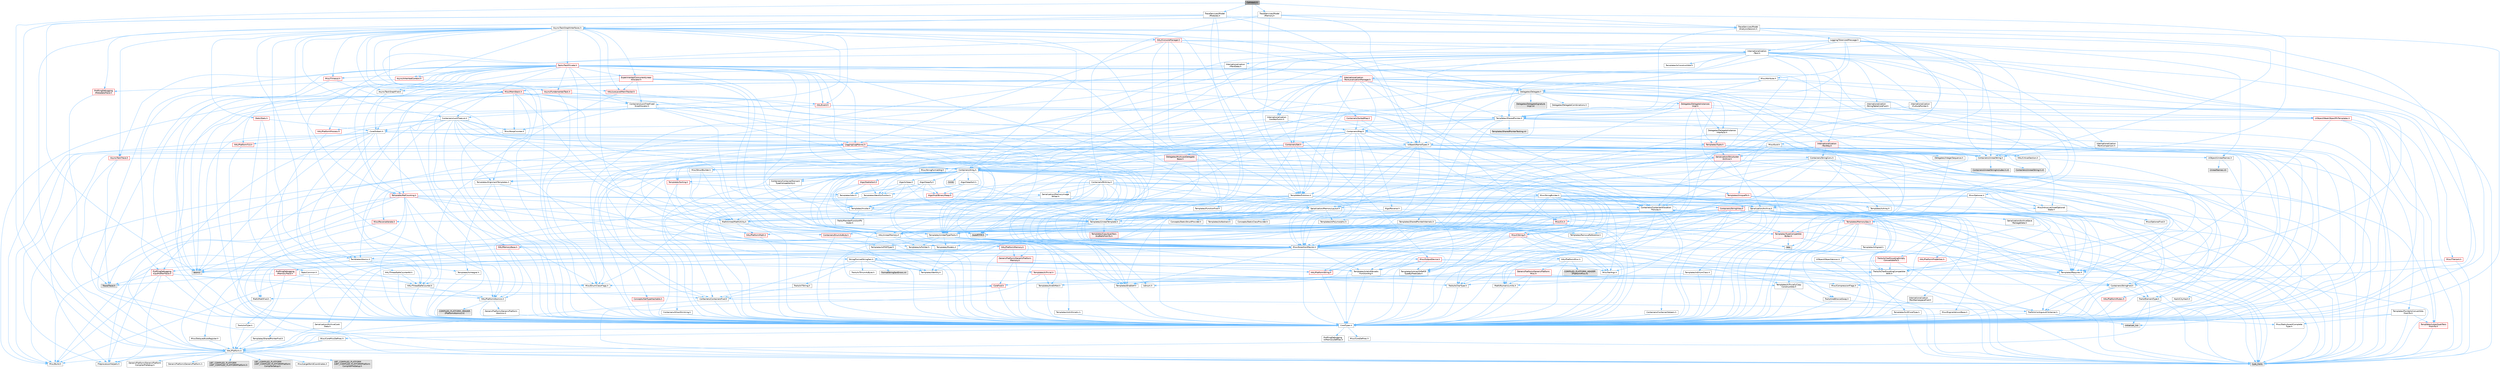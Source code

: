 digraph "Callstack.h"
{
 // INTERACTIVE_SVG=YES
 // LATEX_PDF_SIZE
  bgcolor="transparent";
  edge [fontname=Helvetica,fontsize=10,labelfontname=Helvetica,labelfontsize=10];
  node [fontname=Helvetica,fontsize=10,shape=box,height=0.2,width=0.4];
  Node1 [id="Node000001",label="Callstack.h",height=0.2,width=0.4,color="gray40", fillcolor="grey60", style="filled", fontcolor="black",tooltip=" "];
  Node1 -> Node2 [id="edge1_Node000001_Node000002",color="steelblue1",style="solid",tooltip=" "];
  Node2 [id="Node000002",label="HAL/Platform.h",height=0.2,width=0.4,color="grey40", fillcolor="white", style="filled",URL="$d9/dd0/Platform_8h.html",tooltip=" "];
  Node2 -> Node3 [id="edge2_Node000002_Node000003",color="steelblue1",style="solid",tooltip=" "];
  Node3 [id="Node000003",label="Misc/Build.h",height=0.2,width=0.4,color="grey40", fillcolor="white", style="filled",URL="$d3/dbb/Build_8h.html",tooltip=" "];
  Node2 -> Node4 [id="edge3_Node000002_Node000004",color="steelblue1",style="solid",tooltip=" "];
  Node4 [id="Node000004",label="Misc/LargeWorldCoordinates.h",height=0.2,width=0.4,color="grey40", fillcolor="white", style="filled",URL="$d2/dcb/LargeWorldCoordinates_8h.html",tooltip=" "];
  Node2 -> Node5 [id="edge4_Node000002_Node000005",color="steelblue1",style="solid",tooltip=" "];
  Node5 [id="Node000005",label="type_traits",height=0.2,width=0.4,color="grey60", fillcolor="#E0E0E0", style="filled",tooltip=" "];
  Node2 -> Node6 [id="edge5_Node000002_Node000006",color="steelblue1",style="solid",tooltip=" "];
  Node6 [id="Node000006",label="PreprocessorHelpers.h",height=0.2,width=0.4,color="grey40", fillcolor="white", style="filled",URL="$db/ddb/PreprocessorHelpers_8h.html",tooltip=" "];
  Node2 -> Node7 [id="edge6_Node000002_Node000007",color="steelblue1",style="solid",tooltip=" "];
  Node7 [id="Node000007",label="UBT_COMPILED_PLATFORM\l/UBT_COMPILED_PLATFORMPlatform\lCompilerPreSetup.h",height=0.2,width=0.4,color="grey60", fillcolor="#E0E0E0", style="filled",tooltip=" "];
  Node2 -> Node8 [id="edge7_Node000002_Node000008",color="steelblue1",style="solid",tooltip=" "];
  Node8 [id="Node000008",label="GenericPlatform/GenericPlatform\lCompilerPreSetup.h",height=0.2,width=0.4,color="grey40", fillcolor="white", style="filled",URL="$d9/dc8/GenericPlatformCompilerPreSetup_8h.html",tooltip=" "];
  Node2 -> Node9 [id="edge8_Node000002_Node000009",color="steelblue1",style="solid",tooltip=" "];
  Node9 [id="Node000009",label="GenericPlatform/GenericPlatform.h",height=0.2,width=0.4,color="grey40", fillcolor="white", style="filled",URL="$d6/d84/GenericPlatform_8h.html",tooltip=" "];
  Node2 -> Node10 [id="edge9_Node000002_Node000010",color="steelblue1",style="solid",tooltip=" "];
  Node10 [id="Node000010",label="UBT_COMPILED_PLATFORM\l/UBT_COMPILED_PLATFORMPlatform.h",height=0.2,width=0.4,color="grey60", fillcolor="#E0E0E0", style="filled",tooltip=" "];
  Node2 -> Node11 [id="edge10_Node000002_Node000011",color="steelblue1",style="solid",tooltip=" "];
  Node11 [id="Node000011",label="UBT_COMPILED_PLATFORM\l/UBT_COMPILED_PLATFORMPlatform\lCompilerSetup.h",height=0.2,width=0.4,color="grey60", fillcolor="#E0E0E0", style="filled",tooltip=" "];
  Node1 -> Node12 [id="edge11_Node000001_Node000012",color="steelblue1",style="solid",tooltip=" "];
  Node12 [id="Node000012",label="TraceServices/Model\l/AnalysisSession.h",height=0.2,width=0.4,color="grey40", fillcolor="white", style="filled",URL="$d2/dff/AnalysisSession_8h.html",tooltip=" "];
  Node12 -> Node13 [id="edge12_Node000012_Node000013",color="steelblue1",style="solid",tooltip=" "];
  Node13 [id="Node000013",label="CoreTypes.h",height=0.2,width=0.4,color="grey40", fillcolor="white", style="filled",URL="$dc/dec/CoreTypes_8h.html",tooltip=" "];
  Node13 -> Node2 [id="edge13_Node000013_Node000002",color="steelblue1",style="solid",tooltip=" "];
  Node13 -> Node14 [id="edge14_Node000013_Node000014",color="steelblue1",style="solid",tooltip=" "];
  Node14 [id="Node000014",label="ProfilingDebugging\l/UMemoryDefines.h",height=0.2,width=0.4,color="grey40", fillcolor="white", style="filled",URL="$d2/da2/UMemoryDefines_8h.html",tooltip=" "];
  Node13 -> Node15 [id="edge15_Node000013_Node000015",color="steelblue1",style="solid",tooltip=" "];
  Node15 [id="Node000015",label="Misc/CoreMiscDefines.h",height=0.2,width=0.4,color="grey40", fillcolor="white", style="filled",URL="$da/d38/CoreMiscDefines_8h.html",tooltip=" "];
  Node15 -> Node2 [id="edge16_Node000015_Node000002",color="steelblue1",style="solid",tooltip=" "];
  Node15 -> Node6 [id="edge17_Node000015_Node000006",color="steelblue1",style="solid",tooltip=" "];
  Node13 -> Node16 [id="edge18_Node000013_Node000016",color="steelblue1",style="solid",tooltip=" "];
  Node16 [id="Node000016",label="Misc/CoreDefines.h",height=0.2,width=0.4,color="grey40", fillcolor="white", style="filled",URL="$d3/dd2/CoreDefines_8h.html",tooltip=" "];
  Node12 -> Node17 [id="edge19_Node000012_Node000017",color="steelblue1",style="solid",tooltip=" "];
  Node17 [id="Node000017",label="Containers/StringFwd.h",height=0.2,width=0.4,color="grey40", fillcolor="white", style="filled",URL="$df/d37/StringFwd_8h.html",tooltip=" "];
  Node17 -> Node13 [id="edge20_Node000017_Node000013",color="steelblue1",style="solid",tooltip=" "];
  Node17 -> Node18 [id="edge21_Node000017_Node000018",color="steelblue1",style="solid",tooltip=" "];
  Node18 [id="Node000018",label="Traits/ElementType.h",height=0.2,width=0.4,color="grey40", fillcolor="white", style="filled",URL="$d5/d4f/ElementType_8h.html",tooltip=" "];
  Node18 -> Node2 [id="edge22_Node000018_Node000002",color="steelblue1",style="solid",tooltip=" "];
  Node18 -> Node19 [id="edge23_Node000018_Node000019",color="steelblue1",style="solid",tooltip=" "];
  Node19 [id="Node000019",label="initializer_list",height=0.2,width=0.4,color="grey60", fillcolor="#E0E0E0", style="filled",tooltip=" "];
  Node18 -> Node5 [id="edge24_Node000018_Node000005",color="steelblue1",style="solid",tooltip=" "];
  Node17 -> Node20 [id="edge25_Node000017_Node000020",color="steelblue1",style="solid",tooltip=" "];
  Node20 [id="Node000020",label="Traits/IsContiguousContainer.h",height=0.2,width=0.4,color="grey40", fillcolor="white", style="filled",URL="$d5/d3c/IsContiguousContainer_8h.html",tooltip=" "];
  Node20 -> Node13 [id="edge26_Node000020_Node000013",color="steelblue1",style="solid",tooltip=" "];
  Node20 -> Node21 [id="edge27_Node000020_Node000021",color="steelblue1",style="solid",tooltip=" "];
  Node21 [id="Node000021",label="Misc/StaticAssertComplete\lType.h",height=0.2,width=0.4,color="grey40", fillcolor="white", style="filled",URL="$d5/d4e/StaticAssertCompleteType_8h.html",tooltip=" "];
  Node20 -> Node19 [id="edge28_Node000020_Node000019",color="steelblue1",style="solid",tooltip=" "];
  Node12 -> Node22 [id="edge29_Node000012_Node000022",color="steelblue1",style="solid",tooltip=" "];
  Node22 [id="Node000022",label="Logging/TokenizedMessage.h",height=0.2,width=0.4,color="grey40", fillcolor="white", style="filled",URL="$d1/d0f/TokenizedMessage_8h.html",tooltip=" "];
  Node22 -> Node23 [id="edge30_Node000022_Node000023",color="steelblue1",style="solid",tooltip=" "];
  Node23 [id="Node000023",label="Containers/Array.h",height=0.2,width=0.4,color="grey40", fillcolor="white", style="filled",URL="$df/dd0/Array_8h.html",tooltip=" "];
  Node23 -> Node13 [id="edge31_Node000023_Node000013",color="steelblue1",style="solid",tooltip=" "];
  Node23 -> Node24 [id="edge32_Node000023_Node000024",color="steelblue1",style="solid",tooltip=" "];
  Node24 [id="Node000024",label="Misc/AssertionMacros.h",height=0.2,width=0.4,color="grey40", fillcolor="white", style="filled",URL="$d0/dfa/AssertionMacros_8h.html",tooltip=" "];
  Node24 -> Node13 [id="edge33_Node000024_Node000013",color="steelblue1",style="solid",tooltip=" "];
  Node24 -> Node2 [id="edge34_Node000024_Node000002",color="steelblue1",style="solid",tooltip=" "];
  Node24 -> Node25 [id="edge35_Node000024_Node000025",color="steelblue1",style="solid",tooltip=" "];
  Node25 [id="Node000025",label="HAL/PlatformMisc.h",height=0.2,width=0.4,color="grey40", fillcolor="white", style="filled",URL="$d0/df5/PlatformMisc_8h.html",tooltip=" "];
  Node25 -> Node13 [id="edge36_Node000025_Node000013",color="steelblue1",style="solid",tooltip=" "];
  Node25 -> Node26 [id="edge37_Node000025_Node000026",color="steelblue1",style="solid",tooltip=" "];
  Node26 [id="Node000026",label="GenericPlatform/GenericPlatform\lMisc.h",height=0.2,width=0.4,color="red", fillcolor="#FFF0F0", style="filled",URL="$db/d9a/GenericPlatformMisc_8h.html",tooltip=" "];
  Node26 -> Node17 [id="edge38_Node000026_Node000017",color="steelblue1",style="solid",tooltip=" "];
  Node26 -> Node27 [id="edge39_Node000026_Node000027",color="steelblue1",style="solid",tooltip=" "];
  Node27 [id="Node000027",label="CoreFwd.h",height=0.2,width=0.4,color="red", fillcolor="#FFF0F0", style="filled",URL="$d1/d1e/CoreFwd_8h.html",tooltip=" "];
  Node27 -> Node13 [id="edge40_Node000027_Node000013",color="steelblue1",style="solid",tooltip=" "];
  Node27 -> Node28 [id="edge41_Node000027_Node000028",color="steelblue1",style="solid",tooltip=" "];
  Node28 [id="Node000028",label="Containers/ContainersFwd.h",height=0.2,width=0.4,color="grey40", fillcolor="white", style="filled",URL="$d4/d0a/ContainersFwd_8h.html",tooltip=" "];
  Node28 -> Node2 [id="edge42_Node000028_Node000002",color="steelblue1",style="solid",tooltip=" "];
  Node28 -> Node13 [id="edge43_Node000028_Node000013",color="steelblue1",style="solid",tooltip=" "];
  Node28 -> Node20 [id="edge44_Node000028_Node000020",color="steelblue1",style="solid",tooltip=" "];
  Node27 -> Node29 [id="edge45_Node000027_Node000029",color="steelblue1",style="solid",tooltip=" "];
  Node29 [id="Node000029",label="Math/MathFwd.h",height=0.2,width=0.4,color="grey40", fillcolor="white", style="filled",URL="$d2/d10/MathFwd_8h.html",tooltip=" "];
  Node29 -> Node2 [id="edge46_Node000029_Node000002",color="steelblue1",style="solid",tooltip=" "];
  Node26 -> Node13 [id="edge47_Node000026_Node000013",color="steelblue1",style="solid",tooltip=" "];
  Node26 -> Node42 [id="edge48_Node000026_Node000042",color="steelblue1",style="solid",tooltip=" "];
  Node42 [id="Node000042",label="Math/NumericLimits.h",height=0.2,width=0.4,color="grey40", fillcolor="white", style="filled",URL="$df/d1b/NumericLimits_8h.html",tooltip=" "];
  Node42 -> Node13 [id="edge49_Node000042_Node000013",color="steelblue1",style="solid",tooltip=" "];
  Node26 -> Node43 [id="edge50_Node000026_Node000043",color="steelblue1",style="solid",tooltip=" "];
  Node43 [id="Node000043",label="Misc/CompressionFlags.h",height=0.2,width=0.4,color="grey40", fillcolor="white", style="filled",URL="$d9/d76/CompressionFlags_8h.html",tooltip=" "];
  Node26 -> Node44 [id="edge51_Node000026_Node000044",color="steelblue1",style="solid",tooltip=" "];
  Node44 [id="Node000044",label="Misc/EnumClassFlags.h",height=0.2,width=0.4,color="grey40", fillcolor="white", style="filled",URL="$d8/de7/EnumClassFlags_8h.html",tooltip=" "];
  Node25 -> Node47 [id="edge52_Node000025_Node000047",color="steelblue1",style="solid",tooltip=" "];
  Node47 [id="Node000047",label="COMPILED_PLATFORM_HEADER\l(PlatformMisc.h)",height=0.2,width=0.4,color="grey60", fillcolor="#E0E0E0", style="filled",tooltip=" "];
  Node25 -> Node48 [id="edge53_Node000025_Node000048",color="steelblue1",style="solid",tooltip=" "];
  Node48 [id="Node000048",label="ProfilingDebugging\l/CpuProfilerTrace.h",height=0.2,width=0.4,color="red", fillcolor="#FFF0F0", style="filled",URL="$da/dcb/CpuProfilerTrace_8h.html",tooltip=" "];
  Node48 -> Node13 [id="edge54_Node000048_Node000013",color="steelblue1",style="solid",tooltip=" "];
  Node48 -> Node28 [id="edge55_Node000048_Node000028",color="steelblue1",style="solid",tooltip=" "];
  Node48 -> Node49 [id="edge56_Node000048_Node000049",color="steelblue1",style="solid",tooltip=" "];
  Node49 [id="Node000049",label="HAL/PlatformAtomics.h",height=0.2,width=0.4,color="grey40", fillcolor="white", style="filled",URL="$d3/d36/PlatformAtomics_8h.html",tooltip=" "];
  Node49 -> Node13 [id="edge57_Node000049_Node000013",color="steelblue1",style="solid",tooltip=" "];
  Node49 -> Node50 [id="edge58_Node000049_Node000050",color="steelblue1",style="solid",tooltip=" "];
  Node50 [id="Node000050",label="GenericPlatform/GenericPlatform\lAtomics.h",height=0.2,width=0.4,color="grey40", fillcolor="white", style="filled",URL="$da/d72/GenericPlatformAtomics_8h.html",tooltip=" "];
  Node50 -> Node13 [id="edge59_Node000050_Node000013",color="steelblue1",style="solid",tooltip=" "];
  Node49 -> Node51 [id="edge60_Node000049_Node000051",color="steelblue1",style="solid",tooltip=" "];
  Node51 [id="Node000051",label="COMPILED_PLATFORM_HEADER\l(PlatformAtomics.h)",height=0.2,width=0.4,color="grey60", fillcolor="#E0E0E0", style="filled",tooltip=" "];
  Node48 -> Node6 [id="edge61_Node000048_Node000006",color="steelblue1",style="solid",tooltip=" "];
  Node48 -> Node3 [id="edge62_Node000048_Node000003",color="steelblue1",style="solid",tooltip=" "];
  Node48 -> Node55 [id="edge63_Node000048_Node000055",color="steelblue1",style="solid",tooltip=" "];
  Node55 [id="Node000055",label="Trace/Trace.h",height=0.2,width=0.4,color="grey60", fillcolor="#E0E0E0", style="filled",tooltip=" "];
  Node24 -> Node6 [id="edge64_Node000024_Node000006",color="steelblue1",style="solid",tooltip=" "];
  Node24 -> Node56 [id="edge65_Node000024_Node000056",color="steelblue1",style="solid",tooltip=" "];
  Node56 [id="Node000056",label="Templates/EnableIf.h",height=0.2,width=0.4,color="grey40", fillcolor="white", style="filled",URL="$d7/d60/EnableIf_8h.html",tooltip=" "];
  Node56 -> Node13 [id="edge66_Node000056_Node000013",color="steelblue1",style="solid",tooltip=" "];
  Node24 -> Node57 [id="edge67_Node000024_Node000057",color="steelblue1",style="solid",tooltip=" "];
  Node57 [id="Node000057",label="Templates/IsArrayOrRefOf\lTypeByPredicate.h",height=0.2,width=0.4,color="grey40", fillcolor="white", style="filled",URL="$d6/da1/IsArrayOrRefOfTypeByPredicate_8h.html",tooltip=" "];
  Node57 -> Node13 [id="edge68_Node000057_Node000013",color="steelblue1",style="solid",tooltip=" "];
  Node24 -> Node58 [id="edge69_Node000024_Node000058",color="steelblue1",style="solid",tooltip=" "];
  Node58 [id="Node000058",label="Templates/IsValidVariadic\lFunctionArg.h",height=0.2,width=0.4,color="grey40", fillcolor="white", style="filled",URL="$d0/dc8/IsValidVariadicFunctionArg_8h.html",tooltip=" "];
  Node58 -> Node13 [id="edge70_Node000058_Node000013",color="steelblue1",style="solid",tooltip=" "];
  Node58 -> Node59 [id="edge71_Node000058_Node000059",color="steelblue1",style="solid",tooltip=" "];
  Node59 [id="Node000059",label="IsEnum.h",height=0.2,width=0.4,color="grey40", fillcolor="white", style="filled",URL="$d4/de5/IsEnum_8h.html",tooltip=" "];
  Node58 -> Node5 [id="edge72_Node000058_Node000005",color="steelblue1",style="solid",tooltip=" "];
  Node24 -> Node60 [id="edge73_Node000024_Node000060",color="steelblue1",style="solid",tooltip=" "];
  Node60 [id="Node000060",label="Traits/IsCharEncodingCompatible\lWith.h",height=0.2,width=0.4,color="grey40", fillcolor="white", style="filled",URL="$df/dd1/IsCharEncodingCompatibleWith_8h.html",tooltip=" "];
  Node60 -> Node5 [id="edge74_Node000060_Node000005",color="steelblue1",style="solid",tooltip=" "];
  Node60 -> Node61 [id="edge75_Node000060_Node000061",color="steelblue1",style="solid",tooltip=" "];
  Node61 [id="Node000061",label="Traits/IsCharType.h",height=0.2,width=0.4,color="grey40", fillcolor="white", style="filled",URL="$db/d51/IsCharType_8h.html",tooltip=" "];
  Node61 -> Node13 [id="edge76_Node000061_Node000013",color="steelblue1",style="solid",tooltip=" "];
  Node24 -> Node62 [id="edge77_Node000024_Node000062",color="steelblue1",style="solid",tooltip=" "];
  Node62 [id="Node000062",label="Misc/VarArgs.h",height=0.2,width=0.4,color="grey40", fillcolor="white", style="filled",URL="$d5/d6f/VarArgs_8h.html",tooltip=" "];
  Node62 -> Node13 [id="edge78_Node000062_Node000013",color="steelblue1",style="solid",tooltip=" "];
  Node24 -> Node63 [id="edge79_Node000024_Node000063",color="steelblue1",style="solid",tooltip=" "];
  Node63 [id="Node000063",label="String/FormatStringSan.h",height=0.2,width=0.4,color="grey40", fillcolor="white", style="filled",URL="$d3/d8b/FormatStringSan_8h.html",tooltip=" "];
  Node63 -> Node5 [id="edge80_Node000063_Node000005",color="steelblue1",style="solid",tooltip=" "];
  Node63 -> Node13 [id="edge81_Node000063_Node000013",color="steelblue1",style="solid",tooltip=" "];
  Node63 -> Node64 [id="edge82_Node000063_Node000064",color="steelblue1",style="solid",tooltip=" "];
  Node64 [id="Node000064",label="Templates/Requires.h",height=0.2,width=0.4,color="grey40", fillcolor="white", style="filled",URL="$dc/d96/Requires_8h.html",tooltip=" "];
  Node64 -> Node56 [id="edge83_Node000064_Node000056",color="steelblue1",style="solid",tooltip=" "];
  Node64 -> Node5 [id="edge84_Node000064_Node000005",color="steelblue1",style="solid",tooltip=" "];
  Node63 -> Node65 [id="edge85_Node000063_Node000065",color="steelblue1",style="solid",tooltip=" "];
  Node65 [id="Node000065",label="Templates/Identity.h",height=0.2,width=0.4,color="grey40", fillcolor="white", style="filled",URL="$d0/dd5/Identity_8h.html",tooltip=" "];
  Node63 -> Node58 [id="edge86_Node000063_Node000058",color="steelblue1",style="solid",tooltip=" "];
  Node63 -> Node61 [id="edge87_Node000063_Node000061",color="steelblue1",style="solid",tooltip=" "];
  Node63 -> Node66 [id="edge88_Node000063_Node000066",color="steelblue1",style="solid",tooltip=" "];
  Node66 [id="Node000066",label="Traits/IsTEnumAsByte.h",height=0.2,width=0.4,color="grey40", fillcolor="white", style="filled",URL="$d1/de6/IsTEnumAsByte_8h.html",tooltip=" "];
  Node63 -> Node67 [id="edge89_Node000063_Node000067",color="steelblue1",style="solid",tooltip=" "];
  Node67 [id="Node000067",label="Traits/IsTString.h",height=0.2,width=0.4,color="grey40", fillcolor="white", style="filled",URL="$d0/df8/IsTString_8h.html",tooltip=" "];
  Node67 -> Node28 [id="edge90_Node000067_Node000028",color="steelblue1",style="solid",tooltip=" "];
  Node63 -> Node28 [id="edge91_Node000063_Node000028",color="steelblue1",style="solid",tooltip=" "];
  Node63 -> Node68 [id="edge92_Node000063_Node000068",color="steelblue1",style="solid",tooltip=" "];
  Node68 [id="Node000068",label="FormatStringSanErrors.inl",height=0.2,width=0.4,color="grey60", fillcolor="#E0E0E0", style="filled",tooltip=" "];
  Node24 -> Node69 [id="edge93_Node000024_Node000069",color="steelblue1",style="solid",tooltip=" "];
  Node69 [id="Node000069",label="atomic",height=0.2,width=0.4,color="grey60", fillcolor="#E0E0E0", style="filled",tooltip=" "];
  Node23 -> Node70 [id="edge94_Node000023_Node000070",color="steelblue1",style="solid",tooltip=" "];
  Node70 [id="Node000070",label="Misc/IntrusiveUnsetOptional\lState.h",height=0.2,width=0.4,color="grey40", fillcolor="white", style="filled",URL="$d2/d0a/IntrusiveUnsetOptionalState_8h.html",tooltip=" "];
  Node70 -> Node71 [id="edge95_Node000070_Node000071",color="steelblue1",style="solid",tooltip=" "];
  Node71 [id="Node000071",label="Misc/OptionalFwd.h",height=0.2,width=0.4,color="grey40", fillcolor="white", style="filled",URL="$dc/d50/OptionalFwd_8h.html",tooltip=" "];
  Node23 -> Node72 [id="edge96_Node000023_Node000072",color="steelblue1",style="solid",tooltip=" "];
  Node72 [id="Node000072",label="Misc/ReverseIterate.h",height=0.2,width=0.4,color="red", fillcolor="#FFF0F0", style="filled",URL="$db/de3/ReverseIterate_8h.html",tooltip=" "];
  Node72 -> Node2 [id="edge97_Node000072_Node000002",color="steelblue1",style="solid",tooltip=" "];
  Node23 -> Node74 [id="edge98_Node000023_Node000074",color="steelblue1",style="solid",tooltip=" "];
  Node74 [id="Node000074",label="HAL/UnrealMemory.h",height=0.2,width=0.4,color="grey40", fillcolor="white", style="filled",URL="$d9/d96/UnrealMemory_8h.html",tooltip=" "];
  Node74 -> Node13 [id="edge99_Node000074_Node000013",color="steelblue1",style="solid",tooltip=" "];
  Node74 -> Node75 [id="edge100_Node000074_Node000075",color="steelblue1",style="solid",tooltip=" "];
  Node75 [id="Node000075",label="GenericPlatform/GenericPlatform\lMemory.h",height=0.2,width=0.4,color="red", fillcolor="#FFF0F0", style="filled",URL="$dd/d22/GenericPlatformMemory_8h.html",tooltip=" "];
  Node75 -> Node27 [id="edge101_Node000075_Node000027",color="steelblue1",style="solid",tooltip=" "];
  Node75 -> Node13 [id="edge102_Node000075_Node000013",color="steelblue1",style="solid",tooltip=" "];
  Node75 -> Node76 [id="edge103_Node000075_Node000076",color="steelblue1",style="solid",tooltip=" "];
  Node76 [id="Node000076",label="HAL/PlatformString.h",height=0.2,width=0.4,color="red", fillcolor="#FFF0F0", style="filled",URL="$db/db5/PlatformString_8h.html",tooltip=" "];
  Node76 -> Node13 [id="edge104_Node000076_Node000013",color="steelblue1",style="solid",tooltip=" "];
  Node74 -> Node78 [id="edge105_Node000074_Node000078",color="steelblue1",style="solid",tooltip=" "];
  Node78 [id="Node000078",label="HAL/MemoryBase.h",height=0.2,width=0.4,color="red", fillcolor="#FFF0F0", style="filled",URL="$d6/d9f/MemoryBase_8h.html",tooltip=" "];
  Node78 -> Node13 [id="edge106_Node000078_Node000013",color="steelblue1",style="solid",tooltip=" "];
  Node78 -> Node49 [id="edge107_Node000078_Node000049",color="steelblue1",style="solid",tooltip=" "];
  Node78 -> Node80 [id="edge108_Node000078_Node000080",color="steelblue1",style="solid",tooltip=" "];
  Node80 [id="Node000080",label="Misc/OutputDevice.h",height=0.2,width=0.4,color="red", fillcolor="#FFF0F0", style="filled",URL="$d7/d32/OutputDevice_8h.html",tooltip=" "];
  Node80 -> Node27 [id="edge109_Node000080_Node000027",color="steelblue1",style="solid",tooltip=" "];
  Node80 -> Node13 [id="edge110_Node000080_Node000013",color="steelblue1",style="solid",tooltip=" "];
  Node80 -> Node62 [id="edge111_Node000080_Node000062",color="steelblue1",style="solid",tooltip=" "];
  Node80 -> Node57 [id="edge112_Node000080_Node000057",color="steelblue1",style="solid",tooltip=" "];
  Node80 -> Node58 [id="edge113_Node000080_Node000058",color="steelblue1",style="solid",tooltip=" "];
  Node80 -> Node60 [id="edge114_Node000080_Node000060",color="steelblue1",style="solid",tooltip=" "];
  Node78 -> Node82 [id="edge115_Node000078_Node000082",color="steelblue1",style="solid",tooltip=" "];
  Node82 [id="Node000082",label="Templates/Atomic.h",height=0.2,width=0.4,color="grey40", fillcolor="white", style="filled",URL="$d3/d91/Atomic_8h.html",tooltip=" "];
  Node82 -> Node83 [id="edge116_Node000082_Node000083",color="steelblue1",style="solid",tooltip=" "];
  Node83 [id="Node000083",label="HAL/ThreadSafeCounter.h",height=0.2,width=0.4,color="grey40", fillcolor="white", style="filled",URL="$dc/dc9/ThreadSafeCounter_8h.html",tooltip=" "];
  Node83 -> Node13 [id="edge117_Node000083_Node000013",color="steelblue1",style="solid",tooltip=" "];
  Node83 -> Node49 [id="edge118_Node000083_Node000049",color="steelblue1",style="solid",tooltip=" "];
  Node82 -> Node84 [id="edge119_Node000082_Node000084",color="steelblue1",style="solid",tooltip=" "];
  Node84 [id="Node000084",label="HAL/ThreadSafeCounter64.h",height=0.2,width=0.4,color="grey40", fillcolor="white", style="filled",URL="$d0/d12/ThreadSafeCounter64_8h.html",tooltip=" "];
  Node84 -> Node13 [id="edge120_Node000084_Node000013",color="steelblue1",style="solid",tooltip=" "];
  Node84 -> Node83 [id="edge121_Node000084_Node000083",color="steelblue1",style="solid",tooltip=" "];
  Node82 -> Node85 [id="edge122_Node000082_Node000085",color="steelblue1",style="solid",tooltip=" "];
  Node85 [id="Node000085",label="Templates/IsIntegral.h",height=0.2,width=0.4,color="grey40", fillcolor="white", style="filled",URL="$da/d64/IsIntegral_8h.html",tooltip=" "];
  Node85 -> Node13 [id="edge123_Node000085_Node000013",color="steelblue1",style="solid",tooltip=" "];
  Node82 -> Node86 [id="edge124_Node000082_Node000086",color="steelblue1",style="solid",tooltip=" "];
  Node86 [id="Node000086",label="Templates/IsTrivial.h",height=0.2,width=0.4,color="red", fillcolor="#FFF0F0", style="filled",URL="$da/d4c/IsTrivial_8h.html",tooltip=" "];
  Node86 -> Node87 [id="edge125_Node000086_Node000087",color="steelblue1",style="solid",tooltip=" "];
  Node87 [id="Node000087",label="Templates/AndOrNot.h",height=0.2,width=0.4,color="grey40", fillcolor="white", style="filled",URL="$db/d0a/AndOrNot_8h.html",tooltip=" "];
  Node87 -> Node13 [id="edge126_Node000087_Node000013",color="steelblue1",style="solid",tooltip=" "];
  Node86 -> Node88 [id="edge127_Node000086_Node000088",color="steelblue1",style="solid",tooltip=" "];
  Node88 [id="Node000088",label="Templates/IsTriviallyCopy\lConstructible.h",height=0.2,width=0.4,color="grey40", fillcolor="white", style="filled",URL="$d3/d78/IsTriviallyCopyConstructible_8h.html",tooltip=" "];
  Node88 -> Node13 [id="edge128_Node000088_Node000013",color="steelblue1",style="solid",tooltip=" "];
  Node88 -> Node5 [id="edge129_Node000088_Node000005",color="steelblue1",style="solid",tooltip=" "];
  Node86 -> Node5 [id="edge130_Node000086_Node000005",color="steelblue1",style="solid",tooltip=" "];
  Node82 -> Node90 [id="edge131_Node000082_Node000090",color="steelblue1",style="solid",tooltip=" "];
  Node90 [id="Node000090",label="Traits/IntType.h",height=0.2,width=0.4,color="grey40", fillcolor="white", style="filled",URL="$d7/deb/IntType_8h.html",tooltip=" "];
  Node90 -> Node2 [id="edge132_Node000090_Node000002",color="steelblue1",style="solid",tooltip=" "];
  Node82 -> Node69 [id="edge133_Node000082_Node000069",color="steelblue1",style="solid",tooltip=" "];
  Node74 -> Node91 [id="edge134_Node000074_Node000091",color="steelblue1",style="solid",tooltip=" "];
  Node91 [id="Node000091",label="HAL/PlatformMemory.h",height=0.2,width=0.4,color="red", fillcolor="#FFF0F0", style="filled",URL="$de/d68/PlatformMemory_8h.html",tooltip=" "];
  Node91 -> Node13 [id="edge135_Node000091_Node000013",color="steelblue1",style="solid",tooltip=" "];
  Node91 -> Node75 [id="edge136_Node000091_Node000075",color="steelblue1",style="solid",tooltip=" "];
  Node74 -> Node93 [id="edge137_Node000074_Node000093",color="steelblue1",style="solid",tooltip=" "];
  Node93 [id="Node000093",label="ProfilingDebugging\l/MemoryTrace.h",height=0.2,width=0.4,color="red", fillcolor="#FFF0F0", style="filled",URL="$da/dd7/MemoryTrace_8h.html",tooltip=" "];
  Node93 -> Node2 [id="edge138_Node000093_Node000002",color="steelblue1",style="solid",tooltip=" "];
  Node93 -> Node44 [id="edge139_Node000093_Node000044",color="steelblue1",style="solid",tooltip=" "];
  Node93 -> Node55 [id="edge140_Node000093_Node000055",color="steelblue1",style="solid",tooltip=" "];
  Node74 -> Node94 [id="edge141_Node000074_Node000094",color="steelblue1",style="solid",tooltip=" "];
  Node94 [id="Node000094",label="Templates/IsPointer.h",height=0.2,width=0.4,color="grey40", fillcolor="white", style="filled",URL="$d7/d05/IsPointer_8h.html",tooltip=" "];
  Node94 -> Node13 [id="edge142_Node000094_Node000013",color="steelblue1",style="solid",tooltip=" "];
  Node23 -> Node95 [id="edge143_Node000023_Node000095",color="steelblue1",style="solid",tooltip=" "];
  Node95 [id="Node000095",label="Templates/UnrealTypeTraits.h",height=0.2,width=0.4,color="grey40", fillcolor="white", style="filled",URL="$d2/d2d/UnrealTypeTraits_8h.html",tooltip=" "];
  Node95 -> Node13 [id="edge144_Node000095_Node000013",color="steelblue1",style="solid",tooltip=" "];
  Node95 -> Node94 [id="edge145_Node000095_Node000094",color="steelblue1",style="solid",tooltip=" "];
  Node95 -> Node24 [id="edge146_Node000095_Node000024",color="steelblue1",style="solid",tooltip=" "];
  Node95 -> Node87 [id="edge147_Node000095_Node000087",color="steelblue1",style="solid",tooltip=" "];
  Node95 -> Node56 [id="edge148_Node000095_Node000056",color="steelblue1",style="solid",tooltip=" "];
  Node95 -> Node96 [id="edge149_Node000095_Node000096",color="steelblue1",style="solid",tooltip=" "];
  Node96 [id="Node000096",label="Templates/IsArithmetic.h",height=0.2,width=0.4,color="grey40", fillcolor="white", style="filled",URL="$d2/d5d/IsArithmetic_8h.html",tooltip=" "];
  Node96 -> Node13 [id="edge150_Node000096_Node000013",color="steelblue1",style="solid",tooltip=" "];
  Node95 -> Node59 [id="edge151_Node000095_Node000059",color="steelblue1",style="solid",tooltip=" "];
  Node95 -> Node97 [id="edge152_Node000095_Node000097",color="steelblue1",style="solid",tooltip=" "];
  Node97 [id="Node000097",label="Templates/Models.h",height=0.2,width=0.4,color="grey40", fillcolor="white", style="filled",URL="$d3/d0c/Models_8h.html",tooltip=" "];
  Node97 -> Node65 [id="edge153_Node000097_Node000065",color="steelblue1",style="solid",tooltip=" "];
  Node95 -> Node98 [id="edge154_Node000095_Node000098",color="steelblue1",style="solid",tooltip=" "];
  Node98 [id="Node000098",label="Templates/IsPODType.h",height=0.2,width=0.4,color="grey40", fillcolor="white", style="filled",URL="$d7/db1/IsPODType_8h.html",tooltip=" "];
  Node98 -> Node13 [id="edge155_Node000098_Node000013",color="steelblue1",style="solid",tooltip=" "];
  Node95 -> Node99 [id="edge156_Node000095_Node000099",color="steelblue1",style="solid",tooltip=" "];
  Node99 [id="Node000099",label="Templates/IsUECoreType.h",height=0.2,width=0.4,color="grey40", fillcolor="white", style="filled",URL="$d1/db8/IsUECoreType_8h.html",tooltip=" "];
  Node99 -> Node13 [id="edge157_Node000099_Node000013",color="steelblue1",style="solid",tooltip=" "];
  Node99 -> Node5 [id="edge158_Node000099_Node000005",color="steelblue1",style="solid",tooltip=" "];
  Node95 -> Node88 [id="edge159_Node000095_Node000088",color="steelblue1",style="solid",tooltip=" "];
  Node23 -> Node100 [id="edge160_Node000023_Node000100",color="steelblue1",style="solid",tooltip=" "];
  Node100 [id="Node000100",label="Templates/UnrealTemplate.h",height=0.2,width=0.4,color="grey40", fillcolor="white", style="filled",URL="$d4/d24/UnrealTemplate_8h.html",tooltip=" "];
  Node100 -> Node13 [id="edge161_Node000100_Node000013",color="steelblue1",style="solid",tooltip=" "];
  Node100 -> Node94 [id="edge162_Node000100_Node000094",color="steelblue1",style="solid",tooltip=" "];
  Node100 -> Node74 [id="edge163_Node000100_Node000074",color="steelblue1",style="solid",tooltip=" "];
  Node100 -> Node101 [id="edge164_Node000100_Node000101",color="steelblue1",style="solid",tooltip=" "];
  Node101 [id="Node000101",label="Templates/CopyQualifiers\lAndRefsFromTo.h",height=0.2,width=0.4,color="red", fillcolor="#FFF0F0", style="filled",URL="$d3/db3/CopyQualifiersAndRefsFromTo_8h.html",tooltip=" "];
  Node100 -> Node95 [id="edge165_Node000100_Node000095",color="steelblue1",style="solid",tooltip=" "];
  Node100 -> Node103 [id="edge166_Node000100_Node000103",color="steelblue1",style="solid",tooltip=" "];
  Node103 [id="Node000103",label="Templates/RemoveReference.h",height=0.2,width=0.4,color="grey40", fillcolor="white", style="filled",URL="$da/dbe/RemoveReference_8h.html",tooltip=" "];
  Node103 -> Node13 [id="edge167_Node000103_Node000013",color="steelblue1",style="solid",tooltip=" "];
  Node100 -> Node64 [id="edge168_Node000100_Node000064",color="steelblue1",style="solid",tooltip=" "];
  Node100 -> Node104 [id="edge169_Node000100_Node000104",color="steelblue1",style="solid",tooltip=" "];
  Node104 [id="Node000104",label="Templates/TypeCompatible\lBytes.h",height=0.2,width=0.4,color="red", fillcolor="#FFF0F0", style="filled",URL="$df/d0a/TypeCompatibleBytes_8h.html",tooltip=" "];
  Node104 -> Node13 [id="edge170_Node000104_Node000013",color="steelblue1",style="solid",tooltip=" "];
  Node104 -> Node33 [id="edge171_Node000104_Node000033",color="steelblue1",style="solid",tooltip=" "];
  Node33 [id="Node000033",label="new",height=0.2,width=0.4,color="grey60", fillcolor="#E0E0E0", style="filled",tooltip=" "];
  Node104 -> Node5 [id="edge172_Node000104_Node000005",color="steelblue1",style="solid",tooltip=" "];
  Node100 -> Node65 [id="edge173_Node000100_Node000065",color="steelblue1",style="solid",tooltip=" "];
  Node100 -> Node20 [id="edge174_Node000100_Node000020",color="steelblue1",style="solid",tooltip=" "];
  Node100 -> Node105 [id="edge175_Node000100_Node000105",color="steelblue1",style="solid",tooltip=" "];
  Node105 [id="Node000105",label="Traits/UseBitwiseSwap.h",height=0.2,width=0.4,color="grey40", fillcolor="white", style="filled",URL="$db/df3/UseBitwiseSwap_8h.html",tooltip=" "];
  Node105 -> Node13 [id="edge176_Node000105_Node000013",color="steelblue1",style="solid",tooltip=" "];
  Node105 -> Node5 [id="edge177_Node000105_Node000005",color="steelblue1",style="solid",tooltip=" "];
  Node100 -> Node5 [id="edge178_Node000100_Node000005",color="steelblue1",style="solid",tooltip=" "];
  Node23 -> Node106 [id="edge179_Node000023_Node000106",color="steelblue1",style="solid",tooltip=" "];
  Node106 [id="Node000106",label="Containers/AllowShrinking.h",height=0.2,width=0.4,color="grey40", fillcolor="white", style="filled",URL="$d7/d1a/AllowShrinking_8h.html",tooltip=" "];
  Node106 -> Node13 [id="edge180_Node000106_Node000013",color="steelblue1",style="solid",tooltip=" "];
  Node23 -> Node107 [id="edge181_Node000023_Node000107",color="steelblue1",style="solid",tooltip=" "];
  Node107 [id="Node000107",label="Containers/ContainerAllocation\lPolicies.h",height=0.2,width=0.4,color="grey40", fillcolor="white", style="filled",URL="$d7/dff/ContainerAllocationPolicies_8h.html",tooltip=" "];
  Node107 -> Node13 [id="edge182_Node000107_Node000013",color="steelblue1",style="solid",tooltip=" "];
  Node107 -> Node108 [id="edge183_Node000107_Node000108",color="steelblue1",style="solid",tooltip=" "];
  Node108 [id="Node000108",label="Containers/ContainerHelpers.h",height=0.2,width=0.4,color="grey40", fillcolor="white", style="filled",URL="$d7/d33/ContainerHelpers_8h.html",tooltip=" "];
  Node108 -> Node13 [id="edge184_Node000108_Node000013",color="steelblue1",style="solid",tooltip=" "];
  Node107 -> Node107 [id="edge185_Node000107_Node000107",color="steelblue1",style="solid",tooltip=" "];
  Node107 -> Node109 [id="edge186_Node000107_Node000109",color="steelblue1",style="solid",tooltip=" "];
  Node109 [id="Node000109",label="HAL/PlatformMath.h",height=0.2,width=0.4,color="red", fillcolor="#FFF0F0", style="filled",URL="$dc/d53/PlatformMath_8h.html",tooltip=" "];
  Node109 -> Node13 [id="edge187_Node000109_Node000013",color="steelblue1",style="solid",tooltip=" "];
  Node107 -> Node74 [id="edge188_Node000107_Node000074",color="steelblue1",style="solid",tooltip=" "];
  Node107 -> Node42 [id="edge189_Node000107_Node000042",color="steelblue1",style="solid",tooltip=" "];
  Node107 -> Node24 [id="edge190_Node000107_Node000024",color="steelblue1",style="solid",tooltip=" "];
  Node107 -> Node117 [id="edge191_Node000107_Node000117",color="steelblue1",style="solid",tooltip=" "];
  Node117 [id="Node000117",label="Templates/IsPolymorphic.h",height=0.2,width=0.4,color="grey40", fillcolor="white", style="filled",URL="$dc/d20/IsPolymorphic_8h.html",tooltip=" "];
  Node107 -> Node118 [id="edge192_Node000107_Node000118",color="steelblue1",style="solid",tooltip=" "];
  Node118 [id="Node000118",label="Templates/MemoryOps.h",height=0.2,width=0.4,color="red", fillcolor="#FFF0F0", style="filled",URL="$db/dea/MemoryOps_8h.html",tooltip=" "];
  Node118 -> Node13 [id="edge193_Node000118_Node000013",color="steelblue1",style="solid",tooltip=" "];
  Node118 -> Node74 [id="edge194_Node000118_Node000074",color="steelblue1",style="solid",tooltip=" "];
  Node118 -> Node88 [id="edge195_Node000118_Node000088",color="steelblue1",style="solid",tooltip=" "];
  Node118 -> Node64 [id="edge196_Node000118_Node000064",color="steelblue1",style="solid",tooltip=" "];
  Node118 -> Node95 [id="edge197_Node000118_Node000095",color="steelblue1",style="solid",tooltip=" "];
  Node118 -> Node105 [id="edge198_Node000118_Node000105",color="steelblue1",style="solid",tooltip=" "];
  Node118 -> Node33 [id="edge199_Node000118_Node000033",color="steelblue1",style="solid",tooltip=" "];
  Node118 -> Node5 [id="edge200_Node000118_Node000005",color="steelblue1",style="solid",tooltip=" "];
  Node107 -> Node104 [id="edge201_Node000107_Node000104",color="steelblue1",style="solid",tooltip=" "];
  Node107 -> Node5 [id="edge202_Node000107_Node000005",color="steelblue1",style="solid",tooltip=" "];
  Node23 -> Node119 [id="edge203_Node000023_Node000119",color="steelblue1",style="solid",tooltip=" "];
  Node119 [id="Node000119",label="Containers/ContainerElement\lTypeCompatibility.h",height=0.2,width=0.4,color="grey40", fillcolor="white", style="filled",URL="$df/ddf/ContainerElementTypeCompatibility_8h.html",tooltip=" "];
  Node119 -> Node13 [id="edge204_Node000119_Node000013",color="steelblue1",style="solid",tooltip=" "];
  Node119 -> Node95 [id="edge205_Node000119_Node000095",color="steelblue1",style="solid",tooltip=" "];
  Node23 -> Node120 [id="edge206_Node000023_Node000120",color="steelblue1",style="solid",tooltip=" "];
  Node120 [id="Node000120",label="Serialization/Archive.h",height=0.2,width=0.4,color="grey40", fillcolor="white", style="filled",URL="$d7/d3b/Archive_8h.html",tooltip=" "];
  Node120 -> Node27 [id="edge207_Node000120_Node000027",color="steelblue1",style="solid",tooltip=" "];
  Node120 -> Node13 [id="edge208_Node000120_Node000013",color="steelblue1",style="solid",tooltip=" "];
  Node120 -> Node121 [id="edge209_Node000120_Node000121",color="steelblue1",style="solid",tooltip=" "];
  Node121 [id="Node000121",label="HAL/PlatformProperties.h",height=0.2,width=0.4,color="red", fillcolor="#FFF0F0", style="filled",URL="$d9/db0/PlatformProperties_8h.html",tooltip=" "];
  Node121 -> Node13 [id="edge210_Node000121_Node000013",color="steelblue1",style="solid",tooltip=" "];
  Node120 -> Node124 [id="edge211_Node000120_Node000124",color="steelblue1",style="solid",tooltip=" "];
  Node124 [id="Node000124",label="Internationalization\l/TextNamespaceFwd.h",height=0.2,width=0.4,color="grey40", fillcolor="white", style="filled",URL="$d8/d97/TextNamespaceFwd_8h.html",tooltip=" "];
  Node124 -> Node13 [id="edge212_Node000124_Node000013",color="steelblue1",style="solid",tooltip=" "];
  Node120 -> Node29 [id="edge213_Node000120_Node000029",color="steelblue1",style="solid",tooltip=" "];
  Node120 -> Node24 [id="edge214_Node000120_Node000024",color="steelblue1",style="solid",tooltip=" "];
  Node120 -> Node3 [id="edge215_Node000120_Node000003",color="steelblue1",style="solid",tooltip=" "];
  Node120 -> Node43 [id="edge216_Node000120_Node000043",color="steelblue1",style="solid",tooltip=" "];
  Node120 -> Node125 [id="edge217_Node000120_Node000125",color="steelblue1",style="solid",tooltip=" "];
  Node125 [id="Node000125",label="Misc/EngineVersionBase.h",height=0.2,width=0.4,color="grey40", fillcolor="white", style="filled",URL="$d5/d2b/EngineVersionBase_8h.html",tooltip=" "];
  Node125 -> Node13 [id="edge218_Node000125_Node000013",color="steelblue1",style="solid",tooltip=" "];
  Node120 -> Node62 [id="edge219_Node000120_Node000062",color="steelblue1",style="solid",tooltip=" "];
  Node120 -> Node126 [id="edge220_Node000120_Node000126",color="steelblue1",style="solid",tooltip=" "];
  Node126 [id="Node000126",label="Serialization/ArchiveCook\lData.h",height=0.2,width=0.4,color="grey40", fillcolor="white", style="filled",URL="$dc/db6/ArchiveCookData_8h.html",tooltip=" "];
  Node126 -> Node2 [id="edge221_Node000126_Node000002",color="steelblue1",style="solid",tooltip=" "];
  Node120 -> Node127 [id="edge222_Node000120_Node000127",color="steelblue1",style="solid",tooltip=" "];
  Node127 [id="Node000127",label="Serialization/ArchiveSave\lPackageData.h",height=0.2,width=0.4,color="grey40", fillcolor="white", style="filled",URL="$d1/d37/ArchiveSavePackageData_8h.html",tooltip=" "];
  Node120 -> Node56 [id="edge223_Node000120_Node000056",color="steelblue1",style="solid",tooltip=" "];
  Node120 -> Node57 [id="edge224_Node000120_Node000057",color="steelblue1",style="solid",tooltip=" "];
  Node120 -> Node128 [id="edge225_Node000120_Node000128",color="steelblue1",style="solid",tooltip=" "];
  Node128 [id="Node000128",label="Templates/IsEnumClass.h",height=0.2,width=0.4,color="grey40", fillcolor="white", style="filled",URL="$d7/d15/IsEnumClass_8h.html",tooltip=" "];
  Node128 -> Node13 [id="edge226_Node000128_Node000013",color="steelblue1",style="solid",tooltip=" "];
  Node128 -> Node87 [id="edge227_Node000128_Node000087",color="steelblue1",style="solid",tooltip=" "];
  Node120 -> Node114 [id="edge228_Node000120_Node000114",color="steelblue1",style="solid",tooltip=" "];
  Node114 [id="Node000114",label="Templates/IsSigned.h",height=0.2,width=0.4,color="grey40", fillcolor="white", style="filled",URL="$d8/dd8/IsSigned_8h.html",tooltip=" "];
  Node114 -> Node13 [id="edge229_Node000114_Node000013",color="steelblue1",style="solid",tooltip=" "];
  Node120 -> Node58 [id="edge230_Node000120_Node000058",color="steelblue1",style="solid",tooltip=" "];
  Node120 -> Node100 [id="edge231_Node000120_Node000100",color="steelblue1",style="solid",tooltip=" "];
  Node120 -> Node60 [id="edge232_Node000120_Node000060",color="steelblue1",style="solid",tooltip=" "];
  Node120 -> Node129 [id="edge233_Node000120_Node000129",color="steelblue1",style="solid",tooltip=" "];
  Node129 [id="Node000129",label="UObject/ObjectVersion.h",height=0.2,width=0.4,color="grey40", fillcolor="white", style="filled",URL="$da/d63/ObjectVersion_8h.html",tooltip=" "];
  Node129 -> Node13 [id="edge234_Node000129_Node000013",color="steelblue1",style="solid",tooltip=" "];
  Node23 -> Node130 [id="edge235_Node000023_Node000130",color="steelblue1",style="solid",tooltip=" "];
  Node130 [id="Node000130",label="Serialization/MemoryImage\lWriter.h",height=0.2,width=0.4,color="grey40", fillcolor="white", style="filled",URL="$d0/d08/MemoryImageWriter_8h.html",tooltip=" "];
  Node130 -> Node13 [id="edge236_Node000130_Node000013",color="steelblue1",style="solid",tooltip=" "];
  Node130 -> Node131 [id="edge237_Node000130_Node000131",color="steelblue1",style="solid",tooltip=" "];
  Node131 [id="Node000131",label="Serialization/MemoryLayout.h",height=0.2,width=0.4,color="grey40", fillcolor="white", style="filled",URL="$d7/d66/MemoryLayout_8h.html",tooltip=" "];
  Node131 -> Node132 [id="edge238_Node000131_Node000132",color="steelblue1",style="solid",tooltip=" "];
  Node132 [id="Node000132",label="Concepts/StaticClassProvider.h",height=0.2,width=0.4,color="grey40", fillcolor="white", style="filled",URL="$dd/d83/StaticClassProvider_8h.html",tooltip=" "];
  Node131 -> Node133 [id="edge239_Node000131_Node000133",color="steelblue1",style="solid",tooltip=" "];
  Node133 [id="Node000133",label="Concepts/StaticStructProvider.h",height=0.2,width=0.4,color="grey40", fillcolor="white", style="filled",URL="$d5/d77/StaticStructProvider_8h.html",tooltip=" "];
  Node131 -> Node134 [id="edge240_Node000131_Node000134",color="steelblue1",style="solid",tooltip=" "];
  Node134 [id="Node000134",label="Containers/EnumAsByte.h",height=0.2,width=0.4,color="red", fillcolor="#FFF0F0", style="filled",URL="$d6/d9a/EnumAsByte_8h.html",tooltip=" "];
  Node134 -> Node13 [id="edge241_Node000134_Node000013",color="steelblue1",style="solid",tooltip=" "];
  Node134 -> Node98 [id="edge242_Node000134_Node000098",color="steelblue1",style="solid",tooltip=" "];
  Node131 -> Node17 [id="edge243_Node000131_Node000017",color="steelblue1",style="solid",tooltip=" "];
  Node131 -> Node74 [id="edge244_Node000131_Node000074",color="steelblue1",style="solid",tooltip=" "];
  Node131 -> Node142 [id="edge245_Node000131_Node000142",color="steelblue1",style="solid",tooltip=" "];
  Node142 [id="Node000142",label="Misc/DelayedAutoRegister.h",height=0.2,width=0.4,color="grey40", fillcolor="white", style="filled",URL="$d1/dda/DelayedAutoRegister_8h.html",tooltip=" "];
  Node142 -> Node2 [id="edge246_Node000142_Node000002",color="steelblue1",style="solid",tooltip=" "];
  Node131 -> Node56 [id="edge247_Node000131_Node000056",color="steelblue1",style="solid",tooltip=" "];
  Node131 -> Node143 [id="edge248_Node000131_Node000143",color="steelblue1",style="solid",tooltip=" "];
  Node143 [id="Node000143",label="Templates/IsAbstract.h",height=0.2,width=0.4,color="grey40", fillcolor="white", style="filled",URL="$d8/db7/IsAbstract_8h.html",tooltip=" "];
  Node131 -> Node117 [id="edge249_Node000131_Node000117",color="steelblue1",style="solid",tooltip=" "];
  Node131 -> Node97 [id="edge250_Node000131_Node000097",color="steelblue1",style="solid",tooltip=" "];
  Node131 -> Node100 [id="edge251_Node000131_Node000100",color="steelblue1",style="solid",tooltip=" "];
  Node23 -> Node144 [id="edge252_Node000023_Node000144",color="steelblue1",style="solid",tooltip=" "];
  Node144 [id="Node000144",label="Algo/Heapify.h",height=0.2,width=0.4,color="grey40", fillcolor="white", style="filled",URL="$d0/d2a/Heapify_8h.html",tooltip=" "];
  Node144 -> Node145 [id="edge253_Node000144_Node000145",color="steelblue1",style="solid",tooltip=" "];
  Node145 [id="Node000145",label="Algo/Impl/BinaryHeap.h",height=0.2,width=0.4,color="red", fillcolor="#FFF0F0", style="filled",URL="$d7/da3/Algo_2Impl_2BinaryHeap_8h.html",tooltip=" "];
  Node145 -> Node146 [id="edge254_Node000145_Node000146",color="steelblue1",style="solid",tooltip=" "];
  Node146 [id="Node000146",label="Templates/Invoke.h",height=0.2,width=0.4,color="grey40", fillcolor="white", style="filled",URL="$d7/deb/Invoke_8h.html",tooltip=" "];
  Node146 -> Node13 [id="edge255_Node000146_Node000013",color="steelblue1",style="solid",tooltip=" "];
  Node146 -> Node147 [id="edge256_Node000146_Node000147",color="steelblue1",style="solid",tooltip=" "];
  Node147 [id="Node000147",label="Traits/MemberFunctionPtr\lOuter.h",height=0.2,width=0.4,color="grey40", fillcolor="white", style="filled",URL="$db/da7/MemberFunctionPtrOuter_8h.html",tooltip=" "];
  Node146 -> Node100 [id="edge257_Node000146_Node000100",color="steelblue1",style="solid",tooltip=" "];
  Node146 -> Node5 [id="edge258_Node000146_Node000005",color="steelblue1",style="solid",tooltip=" "];
  Node145 -> Node5 [id="edge259_Node000145_Node000005",color="steelblue1",style="solid",tooltip=" "];
  Node144 -> Node150 [id="edge260_Node000144_Node000150",color="steelblue1",style="solid",tooltip=" "];
  Node150 [id="Node000150",label="Templates/IdentityFunctor.h",height=0.2,width=0.4,color="grey40", fillcolor="white", style="filled",URL="$d7/d2e/IdentityFunctor_8h.html",tooltip=" "];
  Node150 -> Node2 [id="edge261_Node000150_Node000002",color="steelblue1",style="solid",tooltip=" "];
  Node144 -> Node146 [id="edge262_Node000144_Node000146",color="steelblue1",style="solid",tooltip=" "];
  Node144 -> Node151 [id="edge263_Node000144_Node000151",color="steelblue1",style="solid",tooltip=" "];
  Node151 [id="Node000151",label="Templates/Less.h",height=0.2,width=0.4,color="grey40", fillcolor="white", style="filled",URL="$de/dc8/Less_8h.html",tooltip=" "];
  Node151 -> Node13 [id="edge264_Node000151_Node000013",color="steelblue1",style="solid",tooltip=" "];
  Node151 -> Node100 [id="edge265_Node000151_Node000100",color="steelblue1",style="solid",tooltip=" "];
  Node144 -> Node100 [id="edge266_Node000144_Node000100",color="steelblue1",style="solid",tooltip=" "];
  Node23 -> Node152 [id="edge267_Node000023_Node000152",color="steelblue1",style="solid",tooltip=" "];
  Node152 [id="Node000152",label="Algo/HeapSort.h",height=0.2,width=0.4,color="grey40", fillcolor="white", style="filled",URL="$d3/d92/HeapSort_8h.html",tooltip=" "];
  Node152 -> Node145 [id="edge268_Node000152_Node000145",color="steelblue1",style="solid",tooltip=" "];
  Node152 -> Node150 [id="edge269_Node000152_Node000150",color="steelblue1",style="solid",tooltip=" "];
  Node152 -> Node151 [id="edge270_Node000152_Node000151",color="steelblue1",style="solid",tooltip=" "];
  Node152 -> Node100 [id="edge271_Node000152_Node000100",color="steelblue1",style="solid",tooltip=" "];
  Node23 -> Node153 [id="edge272_Node000023_Node000153",color="steelblue1",style="solid",tooltip=" "];
  Node153 [id="Node000153",label="Algo/IsHeap.h",height=0.2,width=0.4,color="grey40", fillcolor="white", style="filled",URL="$de/d32/IsHeap_8h.html",tooltip=" "];
  Node153 -> Node145 [id="edge273_Node000153_Node000145",color="steelblue1",style="solid",tooltip=" "];
  Node153 -> Node150 [id="edge274_Node000153_Node000150",color="steelblue1",style="solid",tooltip=" "];
  Node153 -> Node146 [id="edge275_Node000153_Node000146",color="steelblue1",style="solid",tooltip=" "];
  Node153 -> Node151 [id="edge276_Node000153_Node000151",color="steelblue1",style="solid",tooltip=" "];
  Node153 -> Node100 [id="edge277_Node000153_Node000100",color="steelblue1",style="solid",tooltip=" "];
  Node23 -> Node145 [id="edge278_Node000023_Node000145",color="steelblue1",style="solid",tooltip=" "];
  Node23 -> Node154 [id="edge279_Node000023_Node000154",color="steelblue1",style="solid",tooltip=" "];
  Node154 [id="Node000154",label="Algo/StableSort.h",height=0.2,width=0.4,color="red", fillcolor="#FFF0F0", style="filled",URL="$d7/d3c/StableSort_8h.html",tooltip=" "];
  Node154 -> Node150 [id="edge280_Node000154_Node000150",color="steelblue1",style="solid",tooltip=" "];
  Node154 -> Node146 [id="edge281_Node000154_Node000146",color="steelblue1",style="solid",tooltip=" "];
  Node154 -> Node151 [id="edge282_Node000154_Node000151",color="steelblue1",style="solid",tooltip=" "];
  Node154 -> Node100 [id="edge283_Node000154_Node000100",color="steelblue1",style="solid",tooltip=" "];
  Node23 -> Node157 [id="edge284_Node000023_Node000157",color="steelblue1",style="solid",tooltip=" "];
  Node157 [id="Node000157",label="Concepts/GetTypeHashable.h",height=0.2,width=0.4,color="red", fillcolor="#FFF0F0", style="filled",URL="$d3/da2/GetTypeHashable_8h.html",tooltip=" "];
  Node157 -> Node13 [id="edge285_Node000157_Node000013",color="steelblue1",style="solid",tooltip=" "];
  Node23 -> Node150 [id="edge286_Node000023_Node000150",color="steelblue1",style="solid",tooltip=" "];
  Node23 -> Node146 [id="edge287_Node000023_Node000146",color="steelblue1",style="solid",tooltip=" "];
  Node23 -> Node151 [id="edge288_Node000023_Node000151",color="steelblue1",style="solid",tooltip=" "];
  Node23 -> Node158 [id="edge289_Node000023_Node000158",color="steelblue1",style="solid",tooltip=" "];
  Node158 [id="Node000158",label="Templates/LosesQualifiers\lFromTo.h",height=0.2,width=0.4,color="red", fillcolor="#FFF0F0", style="filled",URL="$d2/db3/LosesQualifiersFromTo_8h.html",tooltip=" "];
  Node158 -> Node5 [id="edge290_Node000158_Node000005",color="steelblue1",style="solid",tooltip=" "];
  Node23 -> Node64 [id="edge291_Node000023_Node000064",color="steelblue1",style="solid",tooltip=" "];
  Node23 -> Node159 [id="edge292_Node000023_Node000159",color="steelblue1",style="solid",tooltip=" "];
  Node159 [id="Node000159",label="Templates/Sorting.h",height=0.2,width=0.4,color="red", fillcolor="#FFF0F0", style="filled",URL="$d3/d9e/Sorting_8h.html",tooltip=" "];
  Node159 -> Node13 [id="edge293_Node000159_Node000013",color="steelblue1",style="solid",tooltip=" "];
  Node159 -> Node109 [id="edge294_Node000159_Node000109",color="steelblue1",style="solid",tooltip=" "];
  Node159 -> Node151 [id="edge295_Node000159_Node000151",color="steelblue1",style="solid",tooltip=" "];
  Node23 -> Node163 [id="edge296_Node000023_Node000163",color="steelblue1",style="solid",tooltip=" "];
  Node163 [id="Node000163",label="Templates/AlignmentTemplates.h",height=0.2,width=0.4,color="grey40", fillcolor="white", style="filled",URL="$dd/d32/AlignmentTemplates_8h.html",tooltip=" "];
  Node163 -> Node13 [id="edge297_Node000163_Node000013",color="steelblue1",style="solid",tooltip=" "];
  Node163 -> Node85 [id="edge298_Node000163_Node000085",color="steelblue1",style="solid",tooltip=" "];
  Node163 -> Node94 [id="edge299_Node000163_Node000094",color="steelblue1",style="solid",tooltip=" "];
  Node23 -> Node18 [id="edge300_Node000023_Node000018",color="steelblue1",style="solid",tooltip=" "];
  Node23 -> Node115 [id="edge301_Node000023_Node000115",color="steelblue1",style="solid",tooltip=" "];
  Node115 [id="Node000115",label="limits",height=0.2,width=0.4,color="grey60", fillcolor="#E0E0E0", style="filled",tooltip=" "];
  Node23 -> Node5 [id="edge302_Node000023_Node000005",color="steelblue1",style="solid",tooltip=" "];
  Node22 -> Node164 [id="edge303_Node000022_Node000164",color="steelblue1",style="solid",tooltip=" "];
  Node164 [id="Node000164",label="Containers/UnrealString.h",height=0.2,width=0.4,color="grey40", fillcolor="white", style="filled",URL="$d5/dba/UnrealString_8h.html",tooltip=" "];
  Node164 -> Node165 [id="edge304_Node000164_Node000165",color="steelblue1",style="solid",tooltip=" "];
  Node165 [id="Node000165",label="Containers/UnrealStringIncludes.h.inl",height=0.2,width=0.4,color="grey60", fillcolor="#E0E0E0", style="filled",tooltip=" "];
  Node164 -> Node166 [id="edge305_Node000164_Node000166",color="steelblue1",style="solid",tooltip=" "];
  Node166 [id="Node000166",label="Containers/UnrealString.h.inl",height=0.2,width=0.4,color="grey60", fillcolor="#E0E0E0", style="filled",tooltip=" "];
  Node164 -> Node167 [id="edge306_Node000164_Node000167",color="steelblue1",style="solid",tooltip=" "];
  Node167 [id="Node000167",label="Misc/StringFormatArg.h",height=0.2,width=0.4,color="grey40", fillcolor="white", style="filled",URL="$d2/d16/StringFormatArg_8h.html",tooltip=" "];
  Node167 -> Node28 [id="edge307_Node000167_Node000028",color="steelblue1",style="solid",tooltip=" "];
  Node22 -> Node13 [id="edge308_Node000022_Node000013",color="steelblue1",style="solid",tooltip=" "];
  Node22 -> Node168 [id="edge309_Node000022_Node000168",color="steelblue1",style="solid",tooltip=" "];
  Node168 [id="Node000168",label="Delegates/Delegate.h",height=0.2,width=0.4,color="grey40", fillcolor="white", style="filled",URL="$d4/d80/Delegate_8h.html",tooltip=" "];
  Node168 -> Node13 [id="edge310_Node000168_Node000013",color="steelblue1",style="solid",tooltip=" "];
  Node168 -> Node24 [id="edge311_Node000168_Node000024",color="steelblue1",style="solid",tooltip=" "];
  Node168 -> Node169 [id="edge312_Node000168_Node000169",color="steelblue1",style="solid",tooltip=" "];
  Node169 [id="Node000169",label="UObject/NameTypes.h",height=0.2,width=0.4,color="grey40", fillcolor="white", style="filled",URL="$d6/d35/NameTypes_8h.html",tooltip=" "];
  Node169 -> Node13 [id="edge313_Node000169_Node000013",color="steelblue1",style="solid",tooltip=" "];
  Node169 -> Node24 [id="edge314_Node000169_Node000024",color="steelblue1",style="solid",tooltip=" "];
  Node169 -> Node74 [id="edge315_Node000169_Node000074",color="steelblue1",style="solid",tooltip=" "];
  Node169 -> Node95 [id="edge316_Node000169_Node000095",color="steelblue1",style="solid",tooltip=" "];
  Node169 -> Node100 [id="edge317_Node000169_Node000100",color="steelblue1",style="solid",tooltip=" "];
  Node169 -> Node164 [id="edge318_Node000169_Node000164",color="steelblue1",style="solid",tooltip=" "];
  Node169 -> Node170 [id="edge319_Node000169_Node000170",color="steelblue1",style="solid",tooltip=" "];
  Node170 [id="Node000170",label="HAL/CriticalSection.h",height=0.2,width=0.4,color="grey40", fillcolor="white", style="filled",URL="$d6/d90/CriticalSection_8h.html",tooltip=" "];
  Node170 -> Node171 [id="edge320_Node000170_Node000171",color="steelblue1",style="solid",tooltip=" "];
  Node171 [id="Node000171",label="HAL/PlatformMutex.h",height=0.2,width=0.4,color="red", fillcolor="#FFF0F0", style="filled",URL="$d9/d0b/PlatformMutex_8h.html",tooltip=" "];
  Node171 -> Node13 [id="edge321_Node000171_Node000013",color="steelblue1",style="solid",tooltip=" "];
  Node169 -> Node173 [id="edge322_Node000169_Node000173",color="steelblue1",style="solid",tooltip=" "];
  Node173 [id="Node000173",label="Containers/StringConv.h",height=0.2,width=0.4,color="grey40", fillcolor="white", style="filled",URL="$d3/ddf/StringConv_8h.html",tooltip=" "];
  Node173 -> Node13 [id="edge323_Node000173_Node000013",color="steelblue1",style="solid",tooltip=" "];
  Node173 -> Node24 [id="edge324_Node000173_Node000024",color="steelblue1",style="solid",tooltip=" "];
  Node173 -> Node107 [id="edge325_Node000173_Node000107",color="steelblue1",style="solid",tooltip=" "];
  Node173 -> Node23 [id="edge326_Node000173_Node000023",color="steelblue1",style="solid",tooltip=" "];
  Node173 -> Node137 [id="edge327_Node000173_Node000137",color="steelblue1",style="solid",tooltip=" "];
  Node137 [id="Node000137",label="Misc/CString.h",height=0.2,width=0.4,color="red", fillcolor="#FFF0F0", style="filled",URL="$d2/d49/CString_8h.html",tooltip=" "];
  Node137 -> Node13 [id="edge328_Node000137_Node000013",color="steelblue1",style="solid",tooltip=" "];
  Node137 -> Node76 [id="edge329_Node000137_Node000076",color="steelblue1",style="solid",tooltip=" "];
  Node137 -> Node24 [id="edge330_Node000137_Node000024",color="steelblue1",style="solid",tooltip=" "];
  Node137 -> Node62 [id="edge331_Node000137_Node000062",color="steelblue1",style="solid",tooltip=" "];
  Node137 -> Node57 [id="edge332_Node000137_Node000057",color="steelblue1",style="solid",tooltip=" "];
  Node137 -> Node58 [id="edge333_Node000137_Node000058",color="steelblue1",style="solid",tooltip=" "];
  Node137 -> Node60 [id="edge334_Node000137_Node000060",color="steelblue1",style="solid",tooltip=" "];
  Node173 -> Node174 [id="edge335_Node000173_Node000174",color="steelblue1",style="solid",tooltip=" "];
  Node174 [id="Node000174",label="Templates/IsArray.h",height=0.2,width=0.4,color="grey40", fillcolor="white", style="filled",URL="$d8/d8d/IsArray_8h.html",tooltip=" "];
  Node174 -> Node13 [id="edge336_Node000174_Node000013",color="steelblue1",style="solid",tooltip=" "];
  Node173 -> Node100 [id="edge337_Node000173_Node000100",color="steelblue1",style="solid",tooltip=" "];
  Node173 -> Node95 [id="edge338_Node000173_Node000095",color="steelblue1",style="solid",tooltip=" "];
  Node173 -> Node18 [id="edge339_Node000173_Node000018",color="steelblue1",style="solid",tooltip=" "];
  Node173 -> Node60 [id="edge340_Node000173_Node000060",color="steelblue1",style="solid",tooltip=" "];
  Node173 -> Node20 [id="edge341_Node000173_Node000020",color="steelblue1",style="solid",tooltip=" "];
  Node173 -> Node5 [id="edge342_Node000173_Node000005",color="steelblue1",style="solid",tooltip=" "];
  Node169 -> Node17 [id="edge343_Node000169_Node000017",color="steelblue1",style="solid",tooltip=" "];
  Node169 -> Node175 [id="edge344_Node000169_Node000175",color="steelblue1",style="solid",tooltip=" "];
  Node175 [id="Node000175",label="UObject/UnrealNames.h",height=0.2,width=0.4,color="grey40", fillcolor="white", style="filled",URL="$d8/db1/UnrealNames_8h.html",tooltip=" "];
  Node175 -> Node13 [id="edge345_Node000175_Node000013",color="steelblue1",style="solid",tooltip=" "];
  Node175 -> Node176 [id="edge346_Node000175_Node000176",color="steelblue1",style="solid",tooltip=" "];
  Node176 [id="Node000176",label="UnrealNames.inl",height=0.2,width=0.4,color="grey60", fillcolor="#E0E0E0", style="filled",tooltip=" "];
  Node169 -> Node82 [id="edge347_Node000169_Node000082",color="steelblue1",style="solid",tooltip=" "];
  Node169 -> Node131 [id="edge348_Node000169_Node000131",color="steelblue1",style="solid",tooltip=" "];
  Node169 -> Node70 [id="edge349_Node000169_Node000070",color="steelblue1",style="solid",tooltip=" "];
  Node169 -> Node177 [id="edge350_Node000169_Node000177",color="steelblue1",style="solid",tooltip=" "];
  Node177 [id="Node000177",label="Misc/StringBuilder.h",height=0.2,width=0.4,color="grey40", fillcolor="white", style="filled",URL="$d4/d52/StringBuilder_8h.html",tooltip=" "];
  Node177 -> Node17 [id="edge351_Node000177_Node000017",color="steelblue1",style="solid",tooltip=" "];
  Node177 -> Node178 [id="edge352_Node000177_Node000178",color="steelblue1",style="solid",tooltip=" "];
  Node178 [id="Node000178",label="Containers/StringView.h",height=0.2,width=0.4,color="red", fillcolor="#FFF0F0", style="filled",URL="$dd/dea/StringView_8h.html",tooltip=" "];
  Node178 -> Node13 [id="edge353_Node000178_Node000013",color="steelblue1",style="solid",tooltip=" "];
  Node178 -> Node17 [id="edge354_Node000178_Node000017",color="steelblue1",style="solid",tooltip=" "];
  Node178 -> Node74 [id="edge355_Node000178_Node000074",color="steelblue1",style="solid",tooltip=" "];
  Node178 -> Node42 [id="edge356_Node000178_Node000042",color="steelblue1",style="solid",tooltip=" "];
  Node178 -> Node162 [id="edge357_Node000178_Node000162",color="steelblue1",style="solid",tooltip=" "];
  Node162 [id="Node000162",label="Math/UnrealMathUtility.h",height=0.2,width=0.4,color="grey40", fillcolor="white", style="filled",URL="$db/db8/UnrealMathUtility_8h.html",tooltip=" "];
  Node162 -> Node13 [id="edge358_Node000162_Node000013",color="steelblue1",style="solid",tooltip=" "];
  Node162 -> Node24 [id="edge359_Node000162_Node000024",color="steelblue1",style="solid",tooltip=" "];
  Node162 -> Node109 [id="edge360_Node000162_Node000109",color="steelblue1",style="solid",tooltip=" "];
  Node162 -> Node29 [id="edge361_Node000162_Node000029",color="steelblue1",style="solid",tooltip=" "];
  Node162 -> Node65 [id="edge362_Node000162_Node000065",color="steelblue1",style="solid",tooltip=" "];
  Node162 -> Node64 [id="edge363_Node000162_Node000064",color="steelblue1",style="solid",tooltip=" "];
  Node178 -> Node136 [id="edge364_Node000178_Node000136",color="steelblue1",style="solid",tooltip=" "];
  Node136 [id="Node000136",label="Misc/Crc.h",height=0.2,width=0.4,color="red", fillcolor="#FFF0F0", style="filled",URL="$d4/dd2/Crc_8h.html",tooltip=" "];
  Node136 -> Node13 [id="edge365_Node000136_Node000013",color="steelblue1",style="solid",tooltip=" "];
  Node136 -> Node76 [id="edge366_Node000136_Node000076",color="steelblue1",style="solid",tooltip=" "];
  Node136 -> Node24 [id="edge367_Node000136_Node000024",color="steelblue1",style="solid",tooltip=" "];
  Node136 -> Node137 [id="edge368_Node000136_Node000137",color="steelblue1",style="solid",tooltip=" "];
  Node136 -> Node95 [id="edge369_Node000136_Node000095",color="steelblue1",style="solid",tooltip=" "];
  Node136 -> Node61 [id="edge370_Node000136_Node000061",color="steelblue1",style="solid",tooltip=" "];
  Node178 -> Node137 [id="edge371_Node000178_Node000137",color="steelblue1",style="solid",tooltip=" "];
  Node178 -> Node72 [id="edge372_Node000178_Node000072",color="steelblue1",style="solid",tooltip=" "];
  Node178 -> Node64 [id="edge373_Node000178_Node000064",color="steelblue1",style="solid",tooltip=" "];
  Node178 -> Node100 [id="edge374_Node000178_Node000100",color="steelblue1",style="solid",tooltip=" "];
  Node178 -> Node18 [id="edge375_Node000178_Node000018",color="steelblue1",style="solid",tooltip=" "];
  Node178 -> Node60 [id="edge376_Node000178_Node000060",color="steelblue1",style="solid",tooltip=" "];
  Node178 -> Node61 [id="edge377_Node000178_Node000061",color="steelblue1",style="solid",tooltip=" "];
  Node178 -> Node20 [id="edge378_Node000178_Node000020",color="steelblue1",style="solid",tooltip=" "];
  Node178 -> Node5 [id="edge379_Node000178_Node000005",color="steelblue1",style="solid",tooltip=" "];
  Node177 -> Node13 [id="edge380_Node000177_Node000013",color="steelblue1",style="solid",tooltip=" "];
  Node177 -> Node76 [id="edge381_Node000177_Node000076",color="steelblue1",style="solid",tooltip=" "];
  Node177 -> Node74 [id="edge382_Node000177_Node000074",color="steelblue1",style="solid",tooltip=" "];
  Node177 -> Node24 [id="edge383_Node000177_Node000024",color="steelblue1",style="solid",tooltip=" "];
  Node177 -> Node137 [id="edge384_Node000177_Node000137",color="steelblue1",style="solid",tooltip=" "];
  Node177 -> Node56 [id="edge385_Node000177_Node000056",color="steelblue1",style="solid",tooltip=" "];
  Node177 -> Node57 [id="edge386_Node000177_Node000057",color="steelblue1",style="solid",tooltip=" "];
  Node177 -> Node58 [id="edge387_Node000177_Node000058",color="steelblue1",style="solid",tooltip=" "];
  Node177 -> Node64 [id="edge388_Node000177_Node000064",color="steelblue1",style="solid",tooltip=" "];
  Node177 -> Node100 [id="edge389_Node000177_Node000100",color="steelblue1",style="solid",tooltip=" "];
  Node177 -> Node95 [id="edge390_Node000177_Node000095",color="steelblue1",style="solid",tooltip=" "];
  Node177 -> Node60 [id="edge391_Node000177_Node000060",color="steelblue1",style="solid",tooltip=" "];
  Node177 -> Node181 [id="edge392_Node000177_Node000181",color="steelblue1",style="solid",tooltip=" "];
  Node181 [id="Node000181",label="Traits/IsCharEncodingSimply\lConvertibleTo.h",height=0.2,width=0.4,color="red", fillcolor="#FFF0F0", style="filled",URL="$d4/dee/IsCharEncodingSimplyConvertibleTo_8h.html",tooltip=" "];
  Node181 -> Node5 [id="edge393_Node000181_Node000005",color="steelblue1",style="solid",tooltip=" "];
  Node181 -> Node60 [id="edge394_Node000181_Node000060",color="steelblue1",style="solid",tooltip=" "];
  Node181 -> Node61 [id="edge395_Node000181_Node000061",color="steelblue1",style="solid",tooltip=" "];
  Node177 -> Node61 [id="edge396_Node000177_Node000061",color="steelblue1",style="solid",tooltip=" "];
  Node177 -> Node20 [id="edge397_Node000177_Node000020",color="steelblue1",style="solid",tooltip=" "];
  Node177 -> Node5 [id="edge398_Node000177_Node000005",color="steelblue1",style="solid",tooltip=" "];
  Node169 -> Node55 [id="edge399_Node000169_Node000055",color="steelblue1",style="solid",tooltip=" "];
  Node168 -> Node183 [id="edge400_Node000168_Node000183",color="steelblue1",style="solid",tooltip=" "];
  Node183 [id="Node000183",label="Templates/SharedPointer.h",height=0.2,width=0.4,color="grey40", fillcolor="white", style="filled",URL="$d2/d17/SharedPointer_8h.html",tooltip=" "];
  Node183 -> Node13 [id="edge401_Node000183_Node000013",color="steelblue1",style="solid",tooltip=" "];
  Node183 -> Node70 [id="edge402_Node000183_Node000070",color="steelblue1",style="solid",tooltip=" "];
  Node183 -> Node184 [id="edge403_Node000183_Node000184",color="steelblue1",style="solid",tooltip=" "];
  Node184 [id="Node000184",label="Templates/PointerIsConvertible\lFromTo.h",height=0.2,width=0.4,color="grey40", fillcolor="white", style="filled",URL="$d6/d65/PointerIsConvertibleFromTo_8h.html",tooltip=" "];
  Node184 -> Node13 [id="edge404_Node000184_Node000013",color="steelblue1",style="solid",tooltip=" "];
  Node184 -> Node21 [id="edge405_Node000184_Node000021",color="steelblue1",style="solid",tooltip=" "];
  Node184 -> Node158 [id="edge406_Node000184_Node000158",color="steelblue1",style="solid",tooltip=" "];
  Node184 -> Node5 [id="edge407_Node000184_Node000005",color="steelblue1",style="solid",tooltip=" "];
  Node183 -> Node24 [id="edge408_Node000183_Node000024",color="steelblue1",style="solid",tooltip=" "];
  Node183 -> Node74 [id="edge409_Node000183_Node000074",color="steelblue1",style="solid",tooltip=" "];
  Node183 -> Node23 [id="edge410_Node000183_Node000023",color="steelblue1",style="solid",tooltip=" "];
  Node183 -> Node185 [id="edge411_Node000183_Node000185",color="steelblue1",style="solid",tooltip=" "];
  Node185 [id="Node000185",label="Containers/Map.h",height=0.2,width=0.4,color="grey40", fillcolor="white", style="filled",URL="$df/d79/Map_8h.html",tooltip=" "];
  Node185 -> Node13 [id="edge412_Node000185_Node000013",color="steelblue1",style="solid",tooltip=" "];
  Node185 -> Node186 [id="edge413_Node000185_Node000186",color="steelblue1",style="solid",tooltip=" "];
  Node186 [id="Node000186",label="Algo/Reverse.h",height=0.2,width=0.4,color="grey40", fillcolor="white", style="filled",URL="$d5/d93/Reverse_8h.html",tooltip=" "];
  Node186 -> Node13 [id="edge414_Node000186_Node000013",color="steelblue1",style="solid",tooltip=" "];
  Node186 -> Node100 [id="edge415_Node000186_Node000100",color="steelblue1",style="solid",tooltip=" "];
  Node185 -> Node119 [id="edge416_Node000185_Node000119",color="steelblue1",style="solid",tooltip=" "];
  Node185 -> Node187 [id="edge417_Node000185_Node000187",color="steelblue1",style="solid",tooltip=" "];
  Node187 [id="Node000187",label="Containers/Set.h",height=0.2,width=0.4,color="red", fillcolor="#FFF0F0", style="filled",URL="$d4/d45/Set_8h.html",tooltip=" "];
  Node187 -> Node107 [id="edge418_Node000187_Node000107",color="steelblue1",style="solid",tooltip=" "];
  Node187 -> Node119 [id="edge419_Node000187_Node000119",color="steelblue1",style="solid",tooltip=" "];
  Node187 -> Node28 [id="edge420_Node000187_Node000028",color="steelblue1",style="solid",tooltip=" "];
  Node187 -> Node162 [id="edge421_Node000187_Node000162",color="steelblue1",style="solid",tooltip=" "];
  Node187 -> Node24 [id="edge422_Node000187_Node000024",color="steelblue1",style="solid",tooltip=" "];
  Node187 -> Node207 [id="edge423_Node000187_Node000207",color="steelblue1",style="solid",tooltip=" "];
  Node207 [id="Node000207",label="Misc/StructBuilder.h",height=0.2,width=0.4,color="grey40", fillcolor="white", style="filled",URL="$d9/db3/StructBuilder_8h.html",tooltip=" "];
  Node207 -> Node13 [id="edge424_Node000207_Node000013",color="steelblue1",style="solid",tooltip=" "];
  Node207 -> Node162 [id="edge425_Node000207_Node000162",color="steelblue1",style="solid",tooltip=" "];
  Node207 -> Node163 [id="edge426_Node000207_Node000163",color="steelblue1",style="solid",tooltip=" "];
  Node187 -> Node130 [id="edge427_Node000187_Node000130",color="steelblue1",style="solid",tooltip=" "];
  Node187 -> Node192 [id="edge428_Node000187_Node000192",color="steelblue1",style="solid",tooltip=" "];
  Node192 [id="Node000192",label="Serialization/Structured\lArchive.h",height=0.2,width=0.4,color="red", fillcolor="#FFF0F0", style="filled",URL="$d9/d1e/StructuredArchive_8h.html",tooltip=" "];
  Node192 -> Node23 [id="edge429_Node000192_Node000023",color="steelblue1",style="solid",tooltip=" "];
  Node192 -> Node107 [id="edge430_Node000192_Node000107",color="steelblue1",style="solid",tooltip=" "];
  Node192 -> Node13 [id="edge431_Node000192_Node000013",color="steelblue1",style="solid",tooltip=" "];
  Node192 -> Node3 [id="edge432_Node000192_Node000003",color="steelblue1",style="solid",tooltip=" "];
  Node192 -> Node120 [id="edge433_Node000192_Node000120",color="steelblue1",style="solid",tooltip=" "];
  Node187 -> Node208 [id="edge434_Node000187_Node000208",color="steelblue1",style="solid",tooltip=" "];
  Node208 [id="Node000208",label="Templates/Function.h",height=0.2,width=0.4,color="grey40", fillcolor="white", style="filled",URL="$df/df5/Function_8h.html",tooltip=" "];
  Node208 -> Node13 [id="edge435_Node000208_Node000013",color="steelblue1",style="solid",tooltip=" "];
  Node208 -> Node24 [id="edge436_Node000208_Node000024",color="steelblue1",style="solid",tooltip=" "];
  Node208 -> Node70 [id="edge437_Node000208_Node000070",color="steelblue1",style="solid",tooltip=" "];
  Node208 -> Node74 [id="edge438_Node000208_Node000074",color="steelblue1",style="solid",tooltip=" "];
  Node208 -> Node209 [id="edge439_Node000208_Node000209",color="steelblue1",style="solid",tooltip=" "];
  Node209 [id="Node000209",label="Templates/FunctionFwd.h",height=0.2,width=0.4,color="grey40", fillcolor="white", style="filled",URL="$d6/d54/FunctionFwd_8h.html",tooltip=" "];
  Node208 -> Node95 [id="edge440_Node000208_Node000095",color="steelblue1",style="solid",tooltip=" "];
  Node208 -> Node146 [id="edge441_Node000208_Node000146",color="steelblue1",style="solid",tooltip=" "];
  Node208 -> Node100 [id="edge442_Node000208_Node000100",color="steelblue1",style="solid",tooltip=" "];
  Node208 -> Node64 [id="edge443_Node000208_Node000064",color="steelblue1",style="solid",tooltip=" "];
  Node208 -> Node162 [id="edge444_Node000208_Node000162",color="steelblue1",style="solid",tooltip=" "];
  Node208 -> Node33 [id="edge445_Node000208_Node000033",color="steelblue1",style="solid",tooltip=" "];
  Node208 -> Node5 [id="edge446_Node000208_Node000005",color="steelblue1",style="solid",tooltip=" "];
  Node187 -> Node159 [id="edge447_Node000187_Node000159",color="steelblue1",style="solid",tooltip=" "];
  Node187 -> Node100 [id="edge448_Node000187_Node000100",color="steelblue1",style="solid",tooltip=" "];
  Node187 -> Node19 [id="edge449_Node000187_Node000019",color="steelblue1",style="solid",tooltip=" "];
  Node187 -> Node5 [id="edge450_Node000187_Node000005",color="steelblue1",style="solid",tooltip=" "];
  Node185 -> Node164 [id="edge451_Node000185_Node000164",color="steelblue1",style="solid",tooltip=" "];
  Node185 -> Node24 [id="edge452_Node000185_Node000024",color="steelblue1",style="solid",tooltip=" "];
  Node185 -> Node207 [id="edge453_Node000185_Node000207",color="steelblue1",style="solid",tooltip=" "];
  Node185 -> Node208 [id="edge454_Node000185_Node000208",color="steelblue1",style="solid",tooltip=" "];
  Node185 -> Node159 [id="edge455_Node000185_Node000159",color="steelblue1",style="solid",tooltip=" "];
  Node185 -> Node211 [id="edge456_Node000185_Node000211",color="steelblue1",style="solid",tooltip=" "];
  Node211 [id="Node000211",label="Templates/Tuple.h",height=0.2,width=0.4,color="red", fillcolor="#FFF0F0", style="filled",URL="$d2/d4f/Tuple_8h.html",tooltip=" "];
  Node211 -> Node13 [id="edge457_Node000211_Node000013",color="steelblue1",style="solid",tooltip=" "];
  Node211 -> Node100 [id="edge458_Node000211_Node000100",color="steelblue1",style="solid",tooltip=" "];
  Node211 -> Node212 [id="edge459_Node000211_Node000212",color="steelblue1",style="solid",tooltip=" "];
  Node212 [id="Node000212",label="Delegates/IntegerSequence.h",height=0.2,width=0.4,color="grey40", fillcolor="white", style="filled",URL="$d2/dcc/IntegerSequence_8h.html",tooltip=" "];
  Node212 -> Node13 [id="edge460_Node000212_Node000013",color="steelblue1",style="solid",tooltip=" "];
  Node211 -> Node146 [id="edge461_Node000211_Node000146",color="steelblue1",style="solid",tooltip=" "];
  Node211 -> Node192 [id="edge462_Node000211_Node000192",color="steelblue1",style="solid",tooltip=" "];
  Node211 -> Node131 [id="edge463_Node000211_Node000131",color="steelblue1",style="solid",tooltip=" "];
  Node211 -> Node64 [id="edge464_Node000211_Node000064",color="steelblue1",style="solid",tooltip=" "];
  Node211 -> Node5 [id="edge465_Node000211_Node000005",color="steelblue1",style="solid",tooltip=" "];
  Node185 -> Node100 [id="edge466_Node000185_Node000100",color="steelblue1",style="solid",tooltip=" "];
  Node185 -> Node95 [id="edge467_Node000185_Node000095",color="steelblue1",style="solid",tooltip=" "];
  Node185 -> Node5 [id="edge468_Node000185_Node000005",color="steelblue1",style="solid",tooltip=" "];
  Node183 -> Node214 [id="edge469_Node000183_Node000214",color="steelblue1",style="solid",tooltip=" "];
  Node214 [id="Node000214",label="CoreGlobals.h",height=0.2,width=0.4,color="grey40", fillcolor="white", style="filled",URL="$d5/d8c/CoreGlobals_8h.html",tooltip=" "];
  Node214 -> Node164 [id="edge470_Node000214_Node000164",color="steelblue1",style="solid",tooltip=" "];
  Node214 -> Node13 [id="edge471_Node000214_Node000013",color="steelblue1",style="solid",tooltip=" "];
  Node214 -> Node215 [id="edge472_Node000214_Node000215",color="steelblue1",style="solid",tooltip=" "];
  Node215 [id="Node000215",label="HAL/PlatformTLS.h",height=0.2,width=0.4,color="red", fillcolor="#FFF0F0", style="filled",URL="$d0/def/PlatformTLS_8h.html",tooltip=" "];
  Node215 -> Node13 [id="edge473_Node000215_Node000013",color="steelblue1",style="solid",tooltip=" "];
  Node214 -> Node218 [id="edge474_Node000214_Node000218",color="steelblue1",style="solid",tooltip=" "];
  Node218 [id="Node000218",label="Logging/LogMacros.h",height=0.2,width=0.4,color="red", fillcolor="#FFF0F0", style="filled",URL="$d0/d16/LogMacros_8h.html",tooltip=" "];
  Node218 -> Node164 [id="edge475_Node000218_Node000164",color="steelblue1",style="solid",tooltip=" "];
  Node218 -> Node13 [id="edge476_Node000218_Node000013",color="steelblue1",style="solid",tooltip=" "];
  Node218 -> Node6 [id="edge477_Node000218_Node000006",color="steelblue1",style="solid",tooltip=" "];
  Node218 -> Node24 [id="edge478_Node000218_Node000024",color="steelblue1",style="solid",tooltip=" "];
  Node218 -> Node3 [id="edge479_Node000218_Node000003",color="steelblue1",style="solid",tooltip=" "];
  Node218 -> Node62 [id="edge480_Node000218_Node000062",color="steelblue1",style="solid",tooltip=" "];
  Node218 -> Node63 [id="edge481_Node000218_Node000063",color="steelblue1",style="solid",tooltip=" "];
  Node218 -> Node56 [id="edge482_Node000218_Node000056",color="steelblue1",style="solid",tooltip=" "];
  Node218 -> Node57 [id="edge483_Node000218_Node000057",color="steelblue1",style="solid",tooltip=" "];
  Node218 -> Node58 [id="edge484_Node000218_Node000058",color="steelblue1",style="solid",tooltip=" "];
  Node218 -> Node60 [id="edge485_Node000218_Node000060",color="steelblue1",style="solid",tooltip=" "];
  Node218 -> Node5 [id="edge486_Node000218_Node000005",color="steelblue1",style="solid",tooltip=" "];
  Node214 -> Node3 [id="edge487_Node000214_Node000003",color="steelblue1",style="solid",tooltip=" "];
  Node214 -> Node44 [id="edge488_Node000214_Node000044",color="steelblue1",style="solid",tooltip=" "];
  Node214 -> Node80 [id="edge489_Node000214_Node000080",color="steelblue1",style="solid",tooltip=" "];
  Node214 -> Node48 [id="edge490_Node000214_Node000048",color="steelblue1",style="solid",tooltip=" "];
  Node214 -> Node82 [id="edge491_Node000214_Node000082",color="steelblue1",style="solid",tooltip=" "];
  Node214 -> Node169 [id="edge492_Node000214_Node000169",color="steelblue1",style="solid",tooltip=" "];
  Node214 -> Node69 [id="edge493_Node000214_Node000069",color="steelblue1",style="solid",tooltip=" "];
  Node183 -> Node222 [id="edge494_Node000183_Node000222",color="steelblue1",style="solid",tooltip=" "];
  Node222 [id="Node000222",label="Templates/SharedPointerInternals.h",height=0.2,width=0.4,color="grey40", fillcolor="white", style="filled",URL="$de/d3a/SharedPointerInternals_8h.html",tooltip=" "];
  Node222 -> Node13 [id="edge495_Node000222_Node000013",color="steelblue1",style="solid",tooltip=" "];
  Node222 -> Node74 [id="edge496_Node000222_Node000074",color="steelblue1",style="solid",tooltip=" "];
  Node222 -> Node24 [id="edge497_Node000222_Node000024",color="steelblue1",style="solid",tooltip=" "];
  Node222 -> Node103 [id="edge498_Node000222_Node000103",color="steelblue1",style="solid",tooltip=" "];
  Node222 -> Node223 [id="edge499_Node000222_Node000223",color="steelblue1",style="solid",tooltip=" "];
  Node223 [id="Node000223",label="Templates/SharedPointerFwd.h",height=0.2,width=0.4,color="grey40", fillcolor="white", style="filled",URL="$d3/d1d/SharedPointerFwd_8h.html",tooltip=" "];
  Node223 -> Node2 [id="edge500_Node000223_Node000002",color="steelblue1",style="solid",tooltip=" "];
  Node222 -> Node104 [id="edge501_Node000222_Node000104",color="steelblue1",style="solid",tooltip=" "];
  Node222 -> Node224 [id="edge502_Node000222_Node000224",color="steelblue1",style="solid",tooltip=" "];
  Node224 [id="Node000224",label="AutoRTFM.h",height=0.2,width=0.4,color="grey60", fillcolor="#E0E0E0", style="filled",tooltip=" "];
  Node222 -> Node69 [id="edge503_Node000222_Node000069",color="steelblue1",style="solid",tooltip=" "];
  Node222 -> Node5 [id="edge504_Node000222_Node000005",color="steelblue1",style="solid",tooltip=" "];
  Node183 -> Node225 [id="edge505_Node000183_Node000225",color="steelblue1",style="solid",tooltip=" "];
  Node225 [id="Node000225",label="Templates/SharedPointerTesting.inl",height=0.2,width=0.4,color="grey60", fillcolor="#E0E0E0", style="filled",tooltip=" "];
  Node168 -> Node226 [id="edge506_Node000168_Node000226",color="steelblue1",style="solid",tooltip=" "];
  Node226 [id="Node000226",label="UObject/WeakObjectPtrTemplates.h",height=0.2,width=0.4,color="red", fillcolor="#FFF0F0", style="filled",URL="$d8/d3b/WeakObjectPtrTemplates_8h.html",tooltip=" "];
  Node226 -> Node13 [id="edge507_Node000226_Node000013",color="steelblue1",style="solid",tooltip=" "];
  Node226 -> Node158 [id="edge508_Node000226_Node000158",color="steelblue1",style="solid",tooltip=" "];
  Node226 -> Node64 [id="edge509_Node000226_Node000064",color="steelblue1",style="solid",tooltip=" "];
  Node226 -> Node185 [id="edge510_Node000226_Node000185",color="steelblue1",style="solid",tooltip=" "];
  Node226 -> Node5 [id="edge511_Node000226_Node000005",color="steelblue1",style="solid",tooltip=" "];
  Node168 -> Node229 [id="edge512_Node000168_Node000229",color="steelblue1",style="solid",tooltip=" "];
  Node229 [id="Node000229",label="Delegates/MulticastDelegate\lBase.h",height=0.2,width=0.4,color="red", fillcolor="#FFF0F0", style="filled",URL="$db/d16/MulticastDelegateBase_8h.html",tooltip=" "];
  Node229 -> Node224 [id="edge513_Node000229_Node000224",color="steelblue1",style="solid",tooltip=" "];
  Node229 -> Node13 [id="edge514_Node000229_Node000013",color="steelblue1",style="solid",tooltip=" "];
  Node229 -> Node107 [id="edge515_Node000229_Node000107",color="steelblue1",style="solid",tooltip=" "];
  Node229 -> Node23 [id="edge516_Node000229_Node000023",color="steelblue1",style="solid",tooltip=" "];
  Node229 -> Node162 [id="edge517_Node000229_Node000162",color="steelblue1",style="solid",tooltip=" "];
  Node168 -> Node212 [id="edge518_Node000168_Node000212",color="steelblue1",style="solid",tooltip=" "];
  Node168 -> Node224 [id="edge519_Node000168_Node000224",color="steelblue1",style="solid",tooltip=" "];
  Node168 -> Node240 [id="edge520_Node000168_Node000240",color="steelblue1",style="solid",tooltip=" "];
  Node240 [id="Node000240",label="Delegates/DelegateInstance\lInterface.h",height=0.2,width=0.4,color="grey40", fillcolor="white", style="filled",URL="$de/d82/DelegateInstanceInterface_8h.html",tooltip=" "];
  Node240 -> Node24 [id="edge521_Node000240_Node000024",color="steelblue1",style="solid",tooltip=" "];
  Node240 -> Node104 [id="edge522_Node000240_Node000104",color="steelblue1",style="solid",tooltip=" "];
  Node240 -> Node211 [id="edge523_Node000240_Node000211",color="steelblue1",style="solid",tooltip=" "];
  Node168 -> Node241 [id="edge524_Node000168_Node000241",color="steelblue1",style="solid",tooltip=" "];
  Node241 [id="Node000241",label="Delegates/DelegateInstances\lImpl.h",height=0.2,width=0.4,color="red", fillcolor="#FFF0F0", style="filled",URL="$d5/dc6/DelegateInstancesImpl_8h.html",tooltip=" "];
  Node241 -> Node13 [id="edge525_Node000241_Node000013",color="steelblue1",style="solid",tooltip=" "];
  Node241 -> Node240 [id="edge526_Node000241_Node000240",color="steelblue1",style="solid",tooltip=" "];
  Node241 -> Node24 [id="edge527_Node000241_Node000024",color="steelblue1",style="solid",tooltip=" "];
  Node241 -> Node103 [id="edge528_Node000241_Node000103",color="steelblue1",style="solid",tooltip=" "];
  Node241 -> Node183 [id="edge529_Node000241_Node000183",color="steelblue1",style="solid",tooltip=" "];
  Node241 -> Node211 [id="edge530_Node000241_Node000211",color="steelblue1",style="solid",tooltip=" "];
  Node241 -> Node95 [id="edge531_Node000241_Node000095",color="steelblue1",style="solid",tooltip=" "];
  Node241 -> Node169 [id="edge532_Node000241_Node000169",color="steelblue1",style="solid",tooltip=" "];
  Node241 -> Node226 [id="edge533_Node000241_Node000226",color="steelblue1",style="solid",tooltip=" "];
  Node168 -> Node242 [id="edge534_Node000168_Node000242",color="steelblue1",style="solid",tooltip=" "];
  Node242 [id="Node000242",label="Delegates/DelegateSignature\lImpl.inl",height=0.2,width=0.4,color="grey60", fillcolor="#E0E0E0", style="filled",tooltip=" "];
  Node168 -> Node243 [id="edge535_Node000168_Node000243",color="steelblue1",style="solid",tooltip=" "];
  Node243 [id="Node000243",label="Delegates/DelegateCombinations.h",height=0.2,width=0.4,color="grey40", fillcolor="white", style="filled",URL="$d3/d23/DelegateCombinations_8h.html",tooltip=" "];
  Node22 -> Node244 [id="edge536_Node000022_Node000244",color="steelblue1",style="solid",tooltip=" "];
  Node244 [id="Node000244",label="Internationalization\l/Text.h",height=0.2,width=0.4,color="grey40", fillcolor="white", style="filled",URL="$d6/d35/Text_8h.html",tooltip=" "];
  Node244 -> Node13 [id="edge537_Node000244_Node000013",color="steelblue1",style="solid",tooltip=" "];
  Node244 -> Node49 [id="edge538_Node000244_Node000049",color="steelblue1",style="solid",tooltip=" "];
  Node244 -> Node24 [id="edge539_Node000244_Node000024",color="steelblue1",style="solid",tooltip=" "];
  Node244 -> Node44 [id="edge540_Node000244_Node000044",color="steelblue1",style="solid",tooltip=" "];
  Node244 -> Node95 [id="edge541_Node000244_Node000095",color="steelblue1",style="solid",tooltip=" "];
  Node244 -> Node23 [id="edge542_Node000244_Node000023",color="steelblue1",style="solid",tooltip=" "];
  Node244 -> Node164 [id="edge543_Node000244_Node000164",color="steelblue1",style="solid",tooltip=" "];
  Node244 -> Node245 [id="edge544_Node000244_Node000245",color="steelblue1",style="solid",tooltip=" "];
  Node245 [id="Node000245",label="Containers/SortedMap.h",height=0.2,width=0.4,color="red", fillcolor="#FFF0F0", style="filled",URL="$d1/dcf/SortedMap_8h.html",tooltip=" "];
  Node245 -> Node185 [id="edge545_Node000245_Node000185",color="steelblue1",style="solid",tooltip=" "];
  Node245 -> Node169 [id="edge546_Node000245_Node000169",color="steelblue1",style="solid",tooltip=" "];
  Node244 -> Node134 [id="edge547_Node000244_Node000134",color="steelblue1",style="solid",tooltip=" "];
  Node244 -> Node183 [id="edge548_Node000244_Node000183",color="steelblue1",style="solid",tooltip=" "];
  Node244 -> Node246 [id="edge549_Node000244_Node000246",color="steelblue1",style="solid",tooltip=" "];
  Node246 [id="Node000246",label="Internationalization\l/TextKey.h",height=0.2,width=0.4,color="red", fillcolor="#FFF0F0", style="filled",URL="$d8/d4a/TextKey_8h.html",tooltip=" "];
  Node246 -> Node13 [id="edge550_Node000246_Node000013",color="steelblue1",style="solid",tooltip=" "];
  Node246 -> Node173 [id="edge551_Node000246_Node000173",color="steelblue1",style="solid",tooltip=" "];
  Node246 -> Node178 [id="edge552_Node000246_Node000178",color="steelblue1",style="solid",tooltip=" "];
  Node246 -> Node164 [id="edge553_Node000246_Node000164",color="steelblue1",style="solid",tooltip=" "];
  Node246 -> Node192 [id="edge554_Node000246_Node000192",color="steelblue1",style="solid",tooltip=" "];
  Node244 -> Node247 [id="edge555_Node000244_Node000247",color="steelblue1",style="solid",tooltip=" "];
  Node247 [id="Node000247",label="Internationalization\l/LocKeyFuncs.h",height=0.2,width=0.4,color="grey40", fillcolor="white", style="filled",URL="$dd/d46/LocKeyFuncs_8h.html",tooltip=" "];
  Node247 -> Node13 [id="edge556_Node000247_Node000013",color="steelblue1",style="solid",tooltip=" "];
  Node247 -> Node187 [id="edge557_Node000247_Node000187",color="steelblue1",style="solid",tooltip=" "];
  Node247 -> Node185 [id="edge558_Node000247_Node000185",color="steelblue1",style="solid",tooltip=" "];
  Node244 -> Node248 [id="edge559_Node000244_Node000248",color="steelblue1",style="solid",tooltip=" "];
  Node248 [id="Node000248",label="Internationalization\l/CulturePointer.h",height=0.2,width=0.4,color="grey40", fillcolor="white", style="filled",URL="$d6/dbe/CulturePointer_8h.html",tooltip=" "];
  Node248 -> Node13 [id="edge560_Node000248_Node000013",color="steelblue1",style="solid",tooltip=" "];
  Node248 -> Node183 [id="edge561_Node000248_Node000183",color="steelblue1",style="solid",tooltip=" "];
  Node244 -> Node249 [id="edge562_Node000244_Node000249",color="steelblue1",style="solid",tooltip=" "];
  Node249 [id="Node000249",label="Internationalization\l/TextComparison.h",height=0.2,width=0.4,color="grey40", fillcolor="white", style="filled",URL="$d7/ddc/TextComparison_8h.html",tooltip=" "];
  Node249 -> Node13 [id="edge563_Node000249_Node000013",color="steelblue1",style="solid",tooltip=" "];
  Node249 -> Node164 [id="edge564_Node000249_Node000164",color="steelblue1",style="solid",tooltip=" "];
  Node244 -> Node250 [id="edge565_Node000244_Node000250",color="steelblue1",style="solid",tooltip=" "];
  Node250 [id="Node000250",label="Internationalization\l/TextLocalizationManager.h",height=0.2,width=0.4,color="red", fillcolor="#FFF0F0", style="filled",URL="$d5/d2e/TextLocalizationManager_8h.html",tooltip=" "];
  Node250 -> Node251 [id="edge566_Node000250_Node000251",color="steelblue1",style="solid",tooltip=" "];
  Node251 [id="Node000251",label="Async/TaskGraphFwd.h",height=0.2,width=0.4,color="grey40", fillcolor="white", style="filled",URL="$d8/d71/TaskGraphFwd_8h.html",tooltip=" "];
  Node251 -> Node252 [id="edge567_Node000251_Node000252",color="steelblue1",style="solid",tooltip=" "];
  Node252 [id="Node000252",label="Templates/RefCounting.h",height=0.2,width=0.4,color="red", fillcolor="#FFF0F0", style="filled",URL="$d4/d7e/RefCounting_8h.html",tooltip=" "];
  Node252 -> Node13 [id="edge568_Node000252_Node000013",color="steelblue1",style="solid",tooltip=" "];
  Node252 -> Node224 [id="edge569_Node000252_Node000224",color="steelblue1",style="solid",tooltip=" "];
  Node252 -> Node49 [id="edge570_Node000252_Node000049",color="steelblue1",style="solid",tooltip=" "];
  Node252 -> Node6 [id="edge571_Node000252_Node000006",color="steelblue1",style="solid",tooltip=" "];
  Node252 -> Node83 [id="edge572_Node000252_Node000083",color="steelblue1",style="solid",tooltip=" "];
  Node252 -> Node24 [id="edge573_Node000252_Node000024",color="steelblue1",style="solid",tooltip=" "];
  Node252 -> Node3 [id="edge574_Node000252_Node000003",color="steelblue1",style="solid",tooltip=" "];
  Node252 -> Node120 [id="edge575_Node000252_Node000120",color="steelblue1",style="solid",tooltip=" "];
  Node252 -> Node131 [id="edge576_Node000252_Node000131",color="steelblue1",style="solid",tooltip=" "];
  Node252 -> Node64 [id="edge577_Node000252_Node000064",color="steelblue1",style="solid",tooltip=" "];
  Node252 -> Node100 [id="edge578_Node000252_Node000100",color="steelblue1",style="solid",tooltip=" "];
  Node252 -> Node69 [id="edge579_Node000252_Node000069",color="steelblue1",style="solid",tooltip=" "];
  Node252 -> Node5 [id="edge580_Node000252_Node000005",color="steelblue1",style="solid",tooltip=" "];
  Node250 -> Node23 [id="edge581_Node000250_Node000023",color="steelblue1",style="solid",tooltip=" "];
  Node250 -> Node107 [id="edge582_Node000250_Node000107",color="steelblue1",style="solid",tooltip=" "];
  Node250 -> Node185 [id="edge583_Node000250_Node000185",color="steelblue1",style="solid",tooltip=" "];
  Node250 -> Node187 [id="edge584_Node000250_Node000187",color="steelblue1",style="solid",tooltip=" "];
  Node250 -> Node164 [id="edge585_Node000250_Node000164",color="steelblue1",style="solid",tooltip=" "];
  Node250 -> Node13 [id="edge586_Node000250_Node000013",color="steelblue1",style="solid",tooltip=" "];
  Node250 -> Node168 [id="edge587_Node000250_Node000168",color="steelblue1",style="solid",tooltip=" "];
  Node250 -> Node170 [id="edge588_Node000250_Node000170",color="steelblue1",style="solid",tooltip=" "];
  Node250 -> Node247 [id="edge589_Node000250_Node000247",color="steelblue1",style="solid",tooltip=" "];
  Node250 -> Node246 [id="edge590_Node000250_Node000246",color="steelblue1",style="solid",tooltip=" "];
  Node250 -> Node136 [id="edge591_Node000250_Node000136",color="steelblue1",style="solid",tooltip=" "];
  Node250 -> Node44 [id="edge592_Node000250_Node000044",color="steelblue1",style="solid",tooltip=" "];
  Node250 -> Node208 [id="edge593_Node000250_Node000208",color="steelblue1",style="solid",tooltip=" "];
  Node250 -> Node183 [id="edge594_Node000250_Node000183",color="steelblue1",style="solid",tooltip=" "];
  Node250 -> Node69 [id="edge595_Node000250_Node000069",color="steelblue1",style="solid",tooltip=" "];
  Node244 -> Node255 [id="edge596_Node000244_Node000255",color="steelblue1",style="solid",tooltip=" "];
  Node255 [id="Node000255",label="Internationalization\l/StringTableCoreFwd.h",height=0.2,width=0.4,color="grey40", fillcolor="white", style="filled",URL="$d2/d42/StringTableCoreFwd_8h.html",tooltip=" "];
  Node255 -> Node13 [id="edge597_Node000255_Node000013",color="steelblue1",style="solid",tooltip=" "];
  Node255 -> Node183 [id="edge598_Node000255_Node000183",color="steelblue1",style="solid",tooltip=" "];
  Node244 -> Node256 [id="edge599_Node000244_Node000256",color="steelblue1",style="solid",tooltip=" "];
  Node256 [id="Node000256",label="Internationalization\l/ITextData.h",height=0.2,width=0.4,color="grey40", fillcolor="white", style="filled",URL="$d5/dbd/ITextData_8h.html",tooltip=" "];
  Node256 -> Node13 [id="edge600_Node000256_Node000013",color="steelblue1",style="solid",tooltip=" "];
  Node256 -> Node250 [id="edge601_Node000256_Node000250",color="steelblue1",style="solid",tooltip=" "];
  Node256 -> Node252 [id="edge602_Node000256_Node000252",color="steelblue1",style="solid",tooltip=" "];
  Node244 -> Node200 [id="edge603_Node000244_Node000200",color="steelblue1",style="solid",tooltip=" "];
  Node200 [id="Node000200",label="Misc/Optional.h",height=0.2,width=0.4,color="grey40", fillcolor="white", style="filled",URL="$d2/dae/Optional_8h.html",tooltip=" "];
  Node200 -> Node13 [id="edge604_Node000200_Node000013",color="steelblue1",style="solid",tooltip=" "];
  Node200 -> Node24 [id="edge605_Node000200_Node000024",color="steelblue1",style="solid",tooltip=" "];
  Node200 -> Node70 [id="edge606_Node000200_Node000070",color="steelblue1",style="solid",tooltip=" "];
  Node200 -> Node71 [id="edge607_Node000200_Node000071",color="steelblue1",style="solid",tooltip=" "];
  Node200 -> Node118 [id="edge608_Node000200_Node000118",color="steelblue1",style="solid",tooltip=" "];
  Node200 -> Node100 [id="edge609_Node000200_Node000100",color="steelblue1",style="solid",tooltip=" "];
  Node200 -> Node120 [id="edge610_Node000200_Node000120",color="steelblue1",style="solid",tooltip=" "];
  Node244 -> Node204 [id="edge611_Node000244_Node000204",color="steelblue1",style="solid",tooltip=" "];
  Node204 [id="Node000204",label="Templates/UniquePtr.h",height=0.2,width=0.4,color="red", fillcolor="#FFF0F0", style="filled",URL="$de/d1a/UniquePtr_8h.html",tooltip=" "];
  Node204 -> Node13 [id="edge612_Node000204_Node000013",color="steelblue1",style="solid",tooltip=" "];
  Node204 -> Node100 [id="edge613_Node000204_Node000100",color="steelblue1",style="solid",tooltip=" "];
  Node204 -> Node174 [id="edge614_Node000204_Node000174",color="steelblue1",style="solid",tooltip=" "];
  Node204 -> Node64 [id="edge615_Node000204_Node000064",color="steelblue1",style="solid",tooltip=" "];
  Node204 -> Node131 [id="edge616_Node000204_Node000131",color="steelblue1",style="solid",tooltip=" "];
  Node204 -> Node5 [id="edge617_Node000204_Node000005",color="steelblue1",style="solid",tooltip=" "];
  Node244 -> Node257 [id="edge618_Node000244_Node000257",color="steelblue1",style="solid",tooltip=" "];
  Node257 [id="Node000257",label="Templates/IsConstructible.h",height=0.2,width=0.4,color="grey40", fillcolor="white", style="filled",URL="$da/df1/IsConstructible_8h.html",tooltip=" "];
  Node244 -> Node64 [id="edge619_Node000244_Node000064",color="steelblue1",style="solid",tooltip=" "];
  Node244 -> Node5 [id="edge620_Node000244_Node000005",color="steelblue1",style="solid",tooltip=" "];
  Node22 -> Node258 [id="edge621_Node000022_Node000258",color="steelblue1",style="solid",tooltip=" "];
  Node258 [id="Node000258",label="Misc/Attribute.h",height=0.2,width=0.4,color="grey40", fillcolor="white", style="filled",URL="$d4/d08/Attribute_8h.html",tooltip=" "];
  Node258 -> Node13 [id="edge622_Node000258_Node000013",color="steelblue1",style="solid",tooltip=" "];
  Node258 -> Node259 [id="edge623_Node000258_Node000259",color="steelblue1",style="solid",tooltip=" "];
  Node259 [id="Node000259",label="Misc/TVariant.h",height=0.2,width=0.4,color="red", fillcolor="#FFF0F0", style="filled",URL="$d2/d16/TVariant_8h.html",tooltip=" "];
  Node259 -> Node64 [id="edge624_Node000259_Node000064",color="steelblue1",style="solid",tooltip=" "];
  Node259 -> Node5 [id="edge625_Node000259_Node000005",color="steelblue1",style="solid",tooltip=" "];
  Node258 -> Node208 [id="edge626_Node000258_Node000208",color="steelblue1",style="solid",tooltip=" "];
  Node258 -> Node65 [id="edge627_Node000258_Node000065",color="steelblue1",style="solid",tooltip=" "];
  Node258 -> Node183 [id="edge628_Node000258_Node000183",color="steelblue1",style="solid",tooltip=" "];
  Node258 -> Node168 [id="edge629_Node000258_Node000168",color="steelblue1",style="solid",tooltip=" "];
  Node22 -> Node261 [id="edge630_Node000022_Node000261",color="steelblue1",style="solid",tooltip=" "];
  Node261 [id="Node000261",label="Misc/Guid.h",height=0.2,width=0.4,color="grey40", fillcolor="white", style="filled",URL="$d6/d2a/Guid_8h.html",tooltip=" "];
  Node261 -> Node17 [id="edge631_Node000261_Node000017",color="steelblue1",style="solid",tooltip=" "];
  Node261 -> Node164 [id="edge632_Node000261_Node000164",color="steelblue1",style="solid",tooltip=" "];
  Node261 -> Node13 [id="edge633_Node000261_Node000013",color="steelblue1",style="solid",tooltip=" "];
  Node261 -> Node6 [id="edge634_Node000261_Node000006",color="steelblue1",style="solid",tooltip=" "];
  Node261 -> Node262 [id="edge635_Node000261_Node000262",color="steelblue1",style="solid",tooltip=" "];
  Node262 [id="Node000262",label="Hash/CityHash.h",height=0.2,width=0.4,color="grey40", fillcolor="white", style="filled",URL="$d0/d13/CityHash_8h.html",tooltip=" "];
  Node262 -> Node13 [id="edge636_Node000262_Node000013",color="steelblue1",style="solid",tooltip=" "];
  Node261 -> Node24 [id="edge637_Node000261_Node000024",color="steelblue1",style="solid",tooltip=" "];
  Node261 -> Node136 [id="edge638_Node000261_Node000136",color="steelblue1",style="solid",tooltip=" "];
  Node261 -> Node120 [id="edge639_Node000261_Node000120",color="steelblue1",style="solid",tooltip=" "];
  Node261 -> Node131 [id="edge640_Node000261_Node000131",color="steelblue1",style="solid",tooltip=" "];
  Node261 -> Node192 [id="edge641_Node000261_Node000192",color="steelblue1",style="solid",tooltip=" "];
  Node22 -> Node183 [id="edge642_Node000022_Node000183",color="steelblue1",style="solid",tooltip=" "];
  Node22 -> Node169 [id="edge643_Node000022_Node000169",color="steelblue1",style="solid",tooltip=" "];
  Node22 -> Node175 [id="edge644_Node000022_Node000175",color="steelblue1",style="solid",tooltip=" "];
  Node12 -> Node24 [id="edge645_Node000012_Node000024",color="steelblue1",style="solid",tooltip=" "];
  Node12 -> Node183 [id="edge646_Node000012_Node000183",color="steelblue1",style="solid",tooltip=" "];
  Node1 -> Node263 [id="edge647_Node000001_Node000263",color="steelblue1",style="solid",tooltip=" "];
  Node263 [id="Node000263",label="TraceServices/Model\l/Memory.h",height=0.2,width=0.4,color="grey40", fillcolor="white", style="filled",URL="$de/d5c/Memory_8h.html",tooltip=" "];
  Node263 -> Node191 [id="edge648_Node000263_Node000191",color="steelblue1",style="solid",tooltip=" "];
  Node191 [id="Node000191",label="Containers/BitArray.h",height=0.2,width=0.4,color="grey40", fillcolor="white", style="filled",URL="$d1/de4/BitArray_8h.html",tooltip=" "];
  Node191 -> Node107 [id="edge649_Node000191_Node000107",color="steelblue1",style="solid",tooltip=" "];
  Node191 -> Node13 [id="edge650_Node000191_Node000013",color="steelblue1",style="solid",tooltip=" "];
  Node191 -> Node49 [id="edge651_Node000191_Node000049",color="steelblue1",style="solid",tooltip=" "];
  Node191 -> Node74 [id="edge652_Node000191_Node000074",color="steelblue1",style="solid",tooltip=" "];
  Node191 -> Node162 [id="edge653_Node000191_Node000162",color="steelblue1",style="solid",tooltip=" "];
  Node191 -> Node24 [id="edge654_Node000191_Node000024",color="steelblue1",style="solid",tooltip=" "];
  Node191 -> Node44 [id="edge655_Node000191_Node000044",color="steelblue1",style="solid",tooltip=" "];
  Node191 -> Node120 [id="edge656_Node000191_Node000120",color="steelblue1",style="solid",tooltip=" "];
  Node191 -> Node130 [id="edge657_Node000191_Node000130",color="steelblue1",style="solid",tooltip=" "];
  Node191 -> Node131 [id="edge658_Node000191_Node000131",color="steelblue1",style="solid",tooltip=" "];
  Node191 -> Node56 [id="edge659_Node000191_Node000056",color="steelblue1",style="solid",tooltip=" "];
  Node191 -> Node146 [id="edge660_Node000191_Node000146",color="steelblue1",style="solid",tooltip=" "];
  Node191 -> Node100 [id="edge661_Node000191_Node000100",color="steelblue1",style="solid",tooltip=" "];
  Node191 -> Node95 [id="edge662_Node000191_Node000095",color="steelblue1",style="solid",tooltip=" "];
  Node263 -> Node164 [id="edge663_Node000263_Node000164",color="steelblue1",style="solid",tooltip=" "];
  Node263 -> Node2 [id="edge664_Node000263_Node000002",color="steelblue1",style="solid",tooltip=" "];
  Node263 -> Node208 [id="edge665_Node000263_Node000208",color="steelblue1",style="solid",tooltip=" "];
  Node263 -> Node12 [id="edge666_Node000263_Node000012",color="steelblue1",style="solid",tooltip=" "];
  Node263 -> Node169 [id="edge667_Node000263_Node000169",color="steelblue1",style="solid",tooltip=" "];
  Node1 -> Node264 [id="edge668_Node000001_Node000264",color="steelblue1",style="solid",tooltip=" "];
  Node264 [id="Node000264",label="TraceServices/Model\l/Modules.h",height=0.2,width=0.4,color="grey40", fillcolor="white", style="filled",URL="$dd/dc2/Modules_8h.html",tooltip=" "];
  Node264 -> Node265 [id="edge669_Node000264_Node000265",color="steelblue1",style="solid",tooltip=" "];
  Node265 [id="Node000265",label="Async/TaskGraphInterfaces.h",height=0.2,width=0.4,color="grey40", fillcolor="white", style="filled",URL="$d2/d4c/TaskGraphInterfaces_8h.html",tooltip=" "];
  Node265 -> Node13 [id="edge670_Node000265_Node000013",color="steelblue1",style="solid",tooltip=" "];
  Node265 -> Node24 [id="edge671_Node000265_Node000024",color="steelblue1",style="solid",tooltip=" "];
  Node265 -> Node107 [id="edge672_Node000265_Node000107",color="steelblue1",style="solid",tooltip=" "];
  Node265 -> Node23 [id="edge673_Node000265_Node000023",color="steelblue1",style="solid",tooltip=" "];
  Node265 -> Node164 [id="edge674_Node000265_Node000164",color="steelblue1",style="solid",tooltip=" "];
  Node265 -> Node208 [id="edge675_Node000265_Node000208",color="steelblue1",style="solid",tooltip=" "];
  Node265 -> Node168 [id="edge676_Node000265_Node000168",color="steelblue1",style="solid",tooltip=" "];
  Node265 -> Node83 [id="edge677_Node000265_Node000083",color="steelblue1",style="solid",tooltip=" "];
  Node265 -> Node266 [id="edge678_Node000265_Node000266",color="steelblue1",style="solid",tooltip=" "];
  Node266 [id="Node000266",label="Containers/LockFreeList.h",height=0.2,width=0.4,color="grey40", fillcolor="white", style="filled",URL="$d4/de7/LockFreeList_8h.html",tooltip=" "];
  Node266 -> Node23 [id="edge679_Node000266_Node000023",color="steelblue1",style="solid",tooltip=" "];
  Node266 -> Node28 [id="edge680_Node000266_Node000028",color="steelblue1",style="solid",tooltip=" "];
  Node266 -> Node214 [id="edge681_Node000266_Node000214",color="steelblue1",style="solid",tooltip=" "];
  Node266 -> Node13 [id="edge682_Node000266_Node000013",color="steelblue1",style="solid",tooltip=" "];
  Node266 -> Node49 [id="edge683_Node000266_Node000049",color="steelblue1",style="solid",tooltip=" "];
  Node266 -> Node267 [id="edge684_Node000266_Node000267",color="steelblue1",style="solid",tooltip=" "];
  Node267 [id="Node000267",label="HAL/PlatformProcess.h",height=0.2,width=0.4,color="red", fillcolor="#FFF0F0", style="filled",URL="$d7/d52/PlatformProcess_8h.html",tooltip=" "];
  Node267 -> Node13 [id="edge685_Node000267_Node000013",color="steelblue1",style="solid",tooltip=" "];
  Node266 -> Node83 [id="edge686_Node000266_Node000083",color="steelblue1",style="solid",tooltip=" "];
  Node266 -> Node218 [id="edge687_Node000266_Node000218",color="steelblue1",style="solid",tooltip=" "];
  Node266 -> Node24 [id="edge688_Node000266_Node000024",color="steelblue1",style="solid",tooltip=" "];
  Node266 -> Node269 [id="edge689_Node000266_Node000269",color="steelblue1",style="solid",tooltip=" "];
  Node269 [id="Node000269",label="Misc/NoopCounter.h",height=0.2,width=0.4,color="grey40", fillcolor="white", style="filled",URL="$dd/dff/NoopCounter_8h.html",tooltip=" "];
  Node269 -> Node13 [id="edge690_Node000269_Node000013",color="steelblue1",style="solid",tooltip=" "];
  Node266 -> Node163 [id="edge691_Node000266_Node000163",color="steelblue1",style="solid",tooltip=" "];
  Node266 -> Node208 [id="edge692_Node000266_Node000208",color="steelblue1",style="solid",tooltip=" "];
  Node266 -> Node69 [id="edge693_Node000266_Node000069",color="steelblue1",style="solid",tooltip=" "];
  Node265 -> Node270 [id="edge694_Node000265_Node000270",color="steelblue1",style="solid",tooltip=" "];
  Node270 [id="Node000270",label="Stats/Stats.h",height=0.2,width=0.4,color="red", fillcolor="#FFF0F0", style="filled",URL="$dc/d09/Stats_8h.html",tooltip=" "];
  Node270 -> Node214 [id="edge695_Node000270_Node000214",color="steelblue1",style="solid",tooltip=" "];
  Node270 -> Node13 [id="edge696_Node000270_Node000013",color="steelblue1",style="solid",tooltip=" "];
  Node270 -> Node271 [id="edge697_Node000270_Node000271",color="steelblue1",style="solid",tooltip=" "];
  Node271 [id="Node000271",label="StatsCommon.h",height=0.2,width=0.4,color="grey40", fillcolor="white", style="filled",URL="$df/d16/StatsCommon_8h.html",tooltip=" "];
  Node271 -> Node13 [id="edge698_Node000271_Node000013",color="steelblue1",style="solid",tooltip=" "];
  Node271 -> Node3 [id="edge699_Node000271_Node000003",color="steelblue1",style="solid",tooltip=" "];
  Node271 -> Node44 [id="edge700_Node000271_Node000044",color="steelblue1",style="solid",tooltip=" "];
  Node265 -> Node292 [id="edge701_Node000265_Node000292",color="steelblue1",style="solid",tooltip=" "];
  Node292 [id="Node000292",label="HAL/IConsoleManager.h",height=0.2,width=0.4,color="red", fillcolor="#FFF0F0", style="filled",URL="$dd/d0d/IConsoleManager_8h.html",tooltip=" "];
  Node292 -> Node13 [id="edge702_Node000292_Node000013",color="steelblue1",style="solid",tooltip=" "];
  Node292 -> Node24 [id="edge703_Node000292_Node000024",color="steelblue1",style="solid",tooltip=" "];
  Node292 -> Node100 [id="edge704_Node000292_Node000100",color="steelblue1",style="solid",tooltip=" "];
  Node292 -> Node164 [id="edge705_Node000292_Node000164",color="steelblue1",style="solid",tooltip=" "];
  Node292 -> Node218 [id="edge706_Node000292_Node000218",color="steelblue1",style="solid",tooltip=" "];
  Node292 -> Node168 [id="edge707_Node000292_Node000168",color="steelblue1",style="solid",tooltip=" "];
  Node292 -> Node56 [id="edge708_Node000292_Node000056",color="steelblue1",style="solid",tooltip=" "];
  Node292 -> Node244 [id="edge709_Node000292_Node000244",color="steelblue1",style="solid",tooltip=" "];
  Node265 -> Node295 [id="edge710_Node000265_Node000295",color="steelblue1",style="solid",tooltip=" "];
  Node295 [id="Node000295",label="HAL/Event.h",height=0.2,width=0.4,color="red", fillcolor="#FFF0F0", style="filled",URL="$d6/d8d/Event_8h.html",tooltip=" "];
  Node295 -> Node13 [id="edge711_Node000295_Node000013",color="steelblue1",style="solid",tooltip=" "];
  Node295 -> Node42 [id="edge712_Node000295_Node000042",color="steelblue1",style="solid",tooltip=" "];
  Node295 -> Node82 [id="edge713_Node000295_Node000082",color="steelblue1",style="solid",tooltip=" "];
  Node295 -> Node183 [id="edge714_Node000295_Node000183",color="steelblue1",style="solid",tooltip=" "];
  Node265 -> Node277 [id="edge715_Node000265_Node000277",color="steelblue1",style="solid",tooltip=" "];
  Node277 [id="Node000277",label="HAL/LowLevelMemTracker.h",height=0.2,width=0.4,color="red", fillcolor="#FFF0F0", style="filled",URL="$d0/d14/LowLevelMemTracker_8h.html",tooltip=" "];
  Node277 -> Node13 [id="edge716_Node000277_Node000013",color="steelblue1",style="solid",tooltip=" "];
  Node277 -> Node224 [id="edge717_Node000277_Node000224",color="steelblue1",style="solid",tooltip=" "];
  Node265 -> Node252 [id="edge718_Node000265_Node000252",color="steelblue1",style="solid",tooltip=" "];
  Node265 -> Node298 [id="edge719_Node000265_Node000298",color="steelblue1",style="solid",tooltip=" "];
  Node298 [id="Node000298",label="Containers/LockFreeFixed\lSizeAllocator.h",height=0.2,width=0.4,color="grey40", fillcolor="white", style="filled",URL="$d1/d08/LockFreeFixedSizeAllocator_8h.html",tooltip=" "];
  Node298 -> Node224 [id="edge720_Node000298_Node000224",color="steelblue1",style="solid",tooltip=" "];
  Node298 -> Node24 [id="edge721_Node000298_Node000024",color="steelblue1",style="solid",tooltip=" "];
  Node298 -> Node74 [id="edge722_Node000298_Node000074",color="steelblue1",style="solid",tooltip=" "];
  Node298 -> Node269 [id="edge723_Node000298_Node000269",color="steelblue1",style="solid",tooltip=" "];
  Node298 -> Node266 [id="edge724_Node000298_Node000266",color="steelblue1",style="solid",tooltip=" "];
  Node265 -> Node299 [id="edge725_Node000265_Node000299",color="steelblue1",style="solid",tooltip=" "];
  Node299 [id="Node000299",label="Experimental/ConcurrentLinear\lAllocator.h",height=0.2,width=0.4,color="red", fillcolor="#FFF0F0", style="filled",URL="$d7/d84/ConcurrentLinearAllocator_8h.html",tooltip=" "];
  Node299 -> Node69 [id="edge726_Node000299_Node000069",color="steelblue1",style="solid",tooltip=" "];
  Node299 -> Node5 [id="edge727_Node000299_Node000005",color="steelblue1",style="solid",tooltip=" "];
  Node299 -> Node74 [id="edge728_Node000299_Node000074",color="steelblue1",style="solid",tooltip=" "];
  Node299 -> Node277 [id="edge729_Node000299_Node000277",color="steelblue1",style="solid",tooltip=" "];
  Node299 -> Node204 [id="edge730_Node000299_Node000204",color="steelblue1",style="solid",tooltip=" "];
  Node299 -> Node95 [id="edge731_Node000299_Node000095",color="steelblue1",style="solid",tooltip=" "];
  Node299 -> Node298 [id="edge732_Node000299_Node000298",color="steelblue1",style="solid",tooltip=" "];
  Node299 -> Node310 [id="edge733_Node000299_Node000310",color="steelblue1",style="solid",tooltip=" "];
  Node310 [id="Node000310",label="Misc/MemStack.h",height=0.2,width=0.4,color="red", fillcolor="#FFF0F0", style="filled",URL="$d7/de0/MemStack_8h.html",tooltip=" "];
  Node310 -> Node107 [id="edge734_Node000310_Node000107",color="steelblue1",style="solid",tooltip=" "];
  Node310 -> Node298 [id="edge735_Node000310_Node000298",color="steelblue1",style="solid",tooltip=" "];
  Node310 -> Node214 [id="edge736_Node000310_Node000214",color="steelblue1",style="solid",tooltip=" "];
  Node310 -> Node13 [id="edge737_Node000310_Node000013",color="steelblue1",style="solid",tooltip=" "];
  Node310 -> Node78 [id="edge738_Node000310_Node000078",color="steelblue1",style="solid",tooltip=" "];
  Node310 -> Node83 [id="edge739_Node000310_Node000083",color="steelblue1",style="solid",tooltip=" "];
  Node310 -> Node74 [id="edge740_Node000310_Node000074",color="steelblue1",style="solid",tooltip=" "];
  Node310 -> Node162 [id="edge741_Node000310_Node000162",color="steelblue1",style="solid",tooltip=" "];
  Node310 -> Node24 [id="edge742_Node000310_Node000024",color="steelblue1",style="solid",tooltip=" "];
  Node310 -> Node3 [id="edge743_Node000310_Node000003",color="steelblue1",style="solid",tooltip=" "];
  Node310 -> Node269 [id="edge744_Node000310_Node000269",color="steelblue1",style="solid",tooltip=" "];
  Node310 -> Node163 [id="edge745_Node000310_Node000163",color="steelblue1",style="solid",tooltip=" "];
  Node310 -> Node100 [id="edge746_Node000310_Node000100",color="steelblue1",style="solid",tooltip=" "];
  Node265 -> Node310 [id="edge747_Node000265_Node000310",color="steelblue1",style="solid",tooltip=" "];
  Node265 -> Node313 [id="edge748_Node000265_Node000313",color="steelblue1",style="solid",tooltip=" "];
  Node313 [id="Node000313",label="Misc/Timeout.h",height=0.2,width=0.4,color="red", fillcolor="#FFF0F0", style="filled",URL="$dd/d01/Timeout_8h.html",tooltip=" "];
  Node313 -> Node162 [id="edge749_Node000313_Node000162",color="steelblue1",style="solid",tooltip=" "];
  Node313 -> Node13 [id="edge750_Node000313_Node000013",color="steelblue1",style="solid",tooltip=" "];
  Node265 -> Node82 [id="edge751_Node000265_Node000082",color="steelblue1",style="solid",tooltip=" "];
  Node265 -> Node97 [id="edge752_Node000265_Node000097",color="steelblue1",style="solid",tooltip=" "];
  Node265 -> Node314 [id="edge753_Node000265_Node000314",color="steelblue1",style="solid",tooltip=" "];
  Node314 [id="Node000314",label="ProfilingDebugging\l/MetadataTrace.h",height=0.2,width=0.4,color="red", fillcolor="#FFF0F0", style="filled",URL="$de/d19/MetadataTrace_8h.html",tooltip=" "];
  Node314 -> Node55 [id="edge754_Node000314_Node000055",color="steelblue1",style="solid",tooltip=" "];
  Node265 -> Node317 [id="edge755_Node000265_Node000317",color="steelblue1",style="solid",tooltip=" "];
  Node317 [id="Node000317",label="Async/Fundamental/Task.h",height=0.2,width=0.4,color="red", fillcolor="#FFF0F0", style="filled",URL="$d6/d93/Async_2Fundamental_2Task_8h.html",tooltip=" "];
  Node317 -> Node218 [id="edge756_Node000317_Node000218",color="steelblue1",style="solid",tooltip=" "];
  Node317 -> Node44 [id="edge757_Node000317_Node000044",color="steelblue1",style="solid",tooltip=" "];
  Node317 -> Node295 [id="edge758_Node000317_Node000295",color="steelblue1",style="solid",tooltip=" "];
  Node317 -> Node13 [id="edge759_Node000317_Node000013",color="steelblue1",style="solid",tooltip=" "];
  Node317 -> Node69 [id="edge760_Node000317_Node000069",color="steelblue1",style="solid",tooltip=" "];
  Node265 -> Node251 [id="edge761_Node000265_Node000251",color="steelblue1",style="solid",tooltip=" "];
  Node265 -> Node322 [id="edge762_Node000265_Node000322",color="steelblue1",style="solid",tooltip=" "];
  Node322 [id="Node000322",label="Async/TaskTrace.h",height=0.2,width=0.4,color="red", fillcolor="#FFF0F0", style="filled",URL="$d5/dad/TaskTrace_8h.html",tooltip=" "];
  Node322 -> Node23 [id="edge763_Node000322_Node000023",color="steelblue1",style="solid",tooltip=" "];
  Node322 -> Node2 [id="edge764_Node000322_Node000002",color="steelblue1",style="solid",tooltip=" "];
  Node322 -> Node55 [id="edge765_Node000322_Node000055",color="steelblue1",style="solid",tooltip=" "];
  Node265 -> Node323 [id="edge766_Node000265_Node000323",color="steelblue1",style="solid",tooltip=" "];
  Node323 [id="Node000323",label="Tasks/TaskPrivate.h",height=0.2,width=0.4,color="red", fillcolor="#FFF0F0", style="filled",URL="$d0/d89/TaskPrivate_8h.html",tooltip=" "];
  Node323 -> Node317 [id="edge767_Node000323_Node000317",color="steelblue1",style="solid",tooltip=" "];
  Node323 -> Node251 [id="edge768_Node000323_Node000251",color="steelblue1",style="solid",tooltip=" "];
  Node323 -> Node322 [id="edge769_Node000323_Node000322",color="steelblue1",style="solid",tooltip=" "];
  Node323 -> Node23 [id="edge770_Node000323_Node000023",color="steelblue1",style="solid",tooltip=" "];
  Node323 -> Node298 [id="edge771_Node000323_Node000298",color="steelblue1",style="solid",tooltip=" "];
  Node323 -> Node266 [id="edge772_Node000323_Node000266",color="steelblue1",style="solid",tooltip=" "];
  Node323 -> Node214 [id="edge773_Node000323_Node000214",color="steelblue1",style="solid",tooltip=" "];
  Node323 -> Node13 [id="edge774_Node000323_Node000013",color="steelblue1",style="solid",tooltip=" "];
  Node323 -> Node299 [id="edge775_Node000323_Node000299",color="steelblue1",style="solid",tooltip=" "];
  Node323 -> Node295 [id="edge776_Node000323_Node000295",color="steelblue1",style="solid",tooltip=" "];
  Node323 -> Node267 [id="edge777_Node000323_Node000267",color="steelblue1",style="solid",tooltip=" "];
  Node323 -> Node215 [id="edge778_Node000323_Node000215",color="steelblue1",style="solid",tooltip=" "];
  Node323 -> Node218 [id="edge779_Node000323_Node000218",color="steelblue1",style="solid",tooltip=" "];
  Node323 -> Node42 [id="edge780_Node000323_Node000042",color="steelblue1",style="solid",tooltip=" "];
  Node323 -> Node162 [id="edge781_Node000323_Node000162",color="steelblue1",style="solid",tooltip=" "];
  Node323 -> Node24 [id="edge782_Node000323_Node000024",color="steelblue1",style="solid",tooltip=" "];
  Node323 -> Node313 [id="edge783_Node000323_Node000313",color="steelblue1",style="solid",tooltip=" "];
  Node323 -> Node48 [id="edge784_Node000323_Node000048",color="steelblue1",style="solid",tooltip=" "];
  Node323 -> Node56 [id="edge785_Node000323_Node000056",color="steelblue1",style="solid",tooltip=" "];
  Node323 -> Node146 [id="edge786_Node000323_Node000146",color="steelblue1",style="solid",tooltip=" "];
  Node323 -> Node118 [id="edge787_Node000323_Node000118",color="steelblue1",style="solid",tooltip=" "];
  Node323 -> Node252 [id="edge788_Node000323_Node000252",color="steelblue1",style="solid",tooltip=" "];
  Node323 -> Node104 [id="edge789_Node000323_Node000104",color="steelblue1",style="solid",tooltip=" "];
  Node323 -> Node100 [id="edge790_Node000323_Node000100",color="steelblue1",style="solid",tooltip=" "];
  Node323 -> Node95 [id="edge791_Node000323_Node000095",color="steelblue1",style="solid",tooltip=" "];
  Node323 -> Node412 [id="edge792_Node000323_Node000412",color="steelblue1",style="solid",tooltip=" "];
  Node412 [id="Node000412",label="Async/InheritedContext.h",height=0.2,width=0.4,color="red", fillcolor="#FFF0F0", style="filled",URL="$dc/d6a/InheritedContext_8h.html",tooltip=" "];
  Node412 -> Node277 [id="edge793_Node000412_Node000277",color="steelblue1",style="solid",tooltip=" "];
  Node412 -> Node314 [id="edge794_Node000412_Node000314",color="steelblue1",style="solid",tooltip=" "];
  Node323 -> Node69 [id="edge795_Node000323_Node000069",color="steelblue1",style="solid",tooltip=" "];
  Node323 -> Node5 [id="edge796_Node000323_Node000005",color="steelblue1",style="solid",tooltip=" "];
  Node265 -> Node412 [id="edge797_Node000265_Node000412",color="steelblue1",style="solid",tooltip=" "];
  Node264 -> Node2 [id="edge798_Node000264_Node000002",color="steelblue1",style="solid",tooltip=" "];
  Node264 -> Node208 [id="edge799_Node000264_Node000208",color="steelblue1",style="solid",tooltip=" "];
  Node264 -> Node100 [id="edge800_Node000264_Node000100",color="steelblue1",style="solid",tooltip=" "];
  Node264 -> Node12 [id="edge801_Node000264_Node000012",color="steelblue1",style="solid",tooltip=" "];
  Node264 -> Node169 [id="edge802_Node000264_Node000169",color="steelblue1",style="solid",tooltip=" "];
  Node264 -> Node69 [id="edge803_Node000264_Node000069",color="steelblue1",style="solid",tooltip=" "];
  Node1 -> Node169 [id="edge804_Node000001_Node000169",color="steelblue1",style="solid",tooltip=" "];
}
